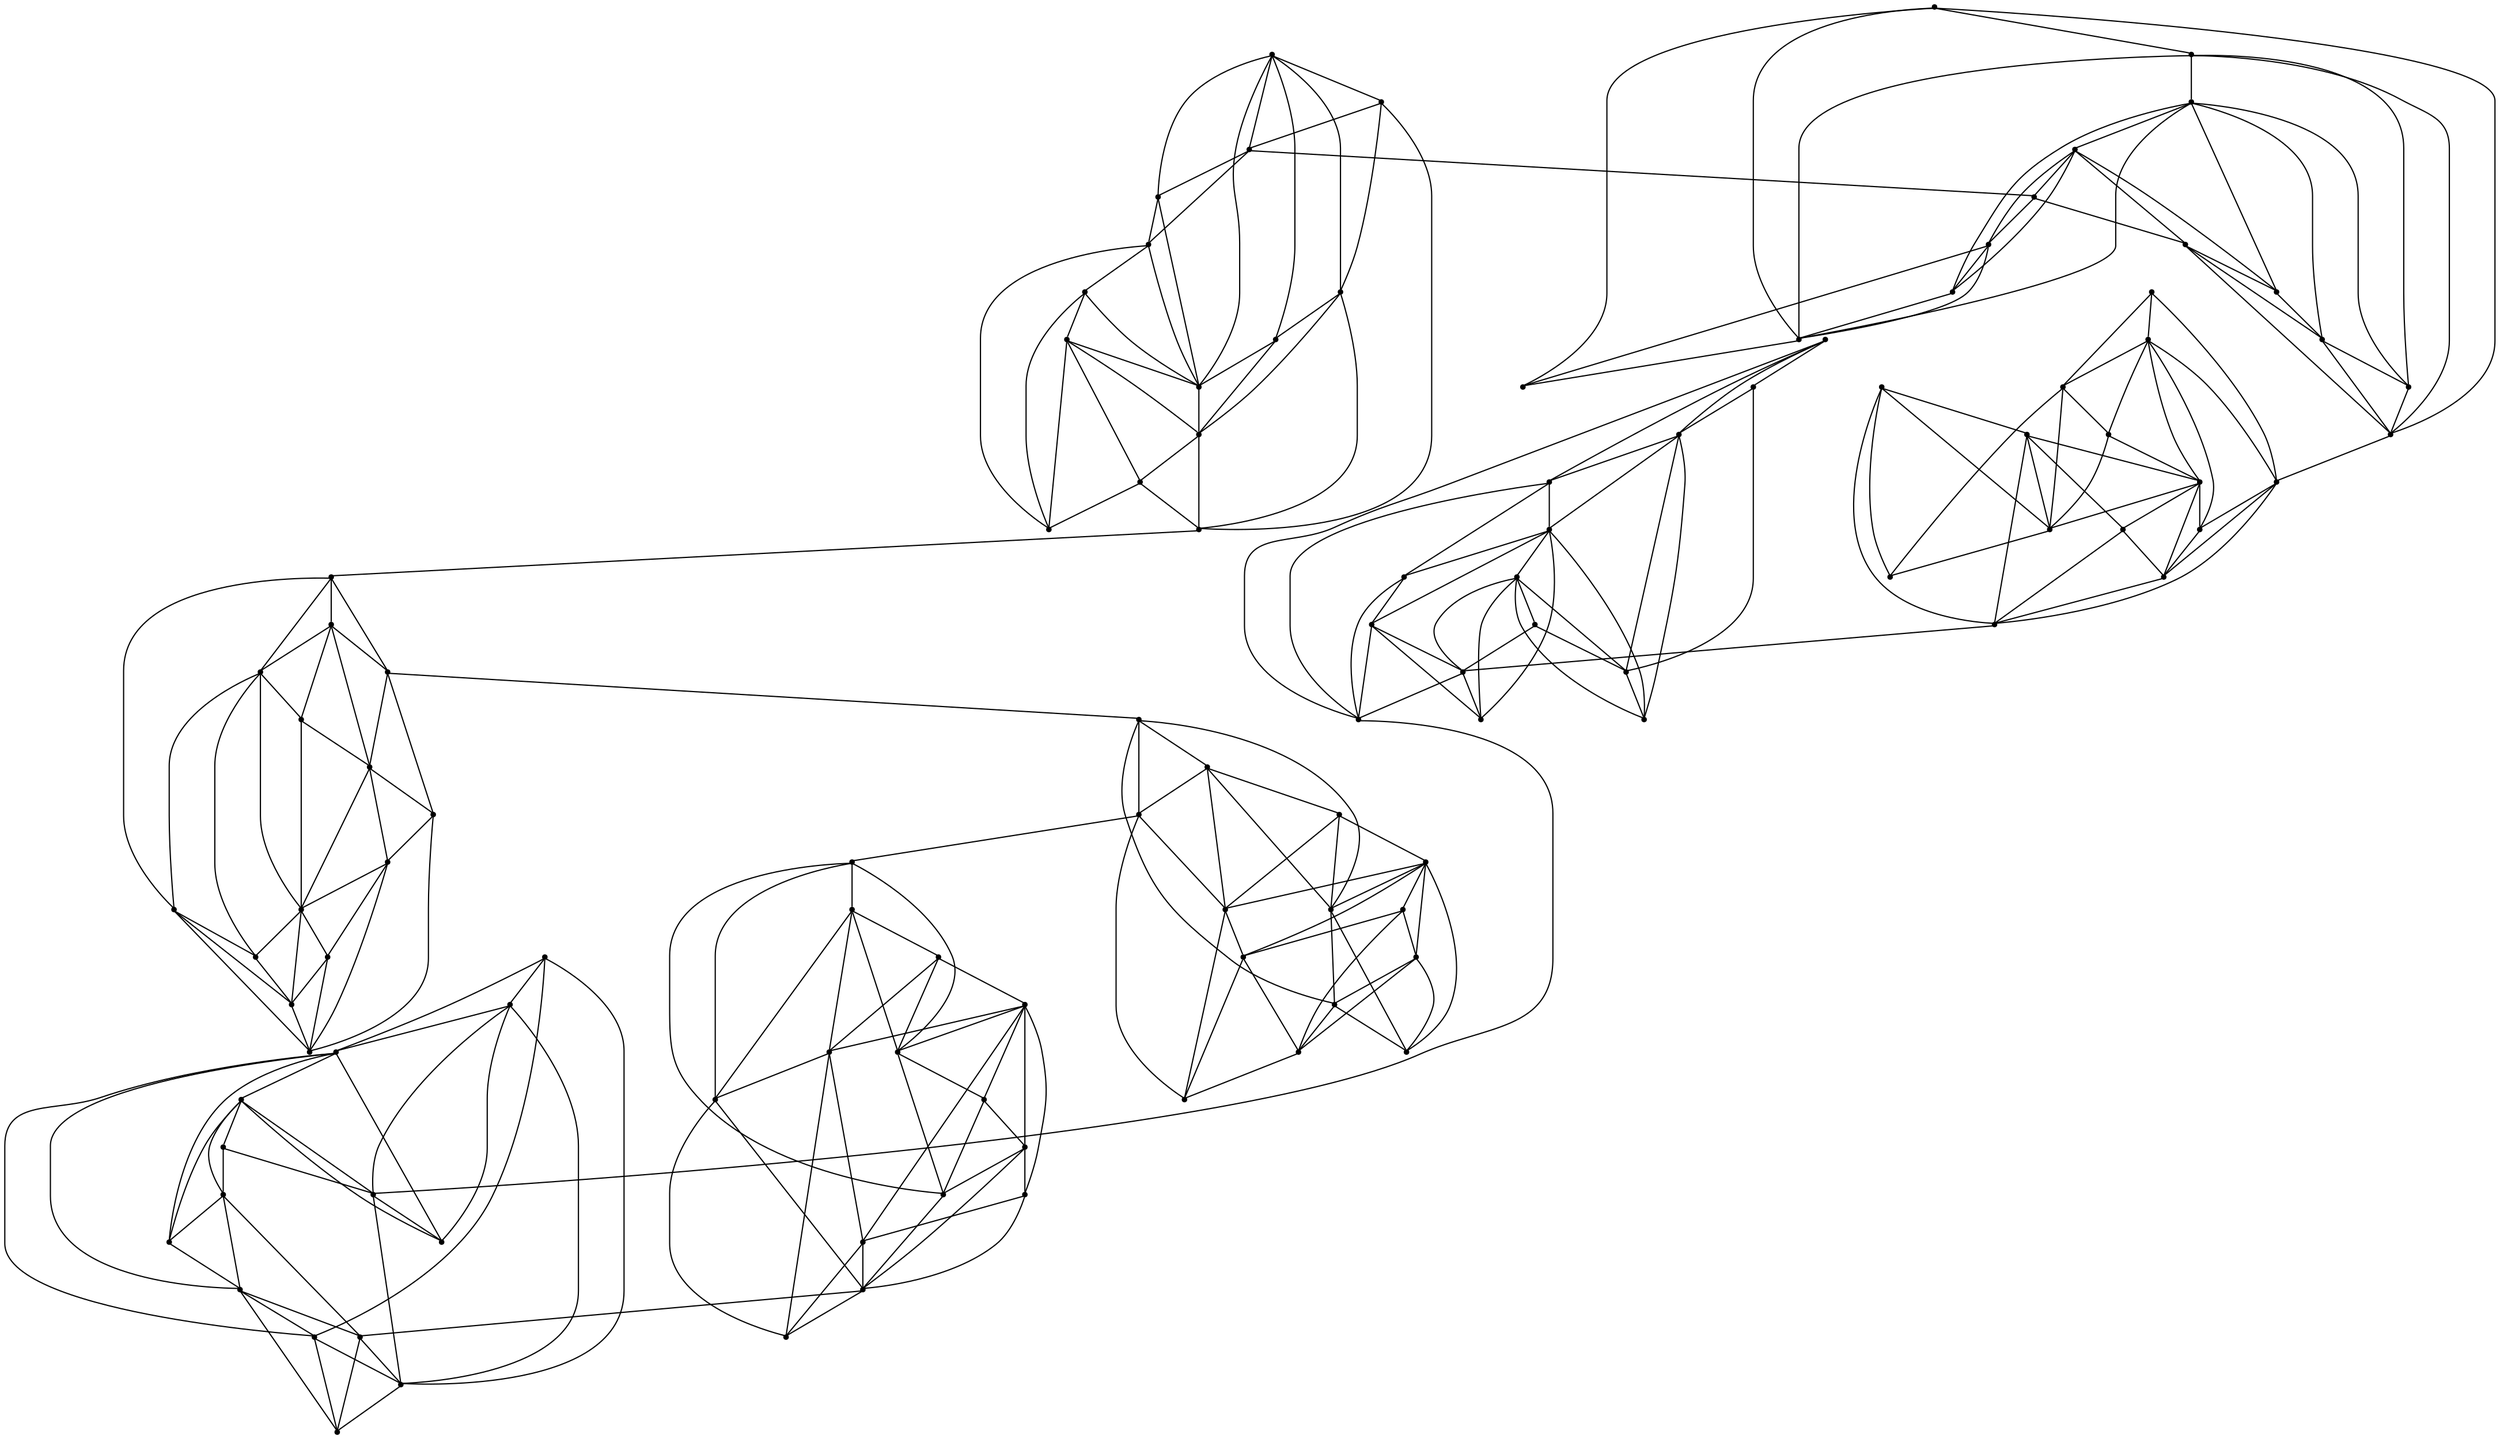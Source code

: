 graph {
  node [shape=point,comment="{\"directed\":false,\"doi\":\"10.1007/11618058_17\",\"figure\":\"2\"}"]

  v0 [pos="1556.4769940043602,2027.4311684426784"]
  v1 [pos="1556.4769940043604,2364.6186811583357"]
  v2 [pos="1556.4769940043602,2093.9936620848493"]
  v3 [pos="1520.0952761627905,1928.6186519123235"]
  v4 [pos="1520.0952761627907,2265.806164627981"]
  v5 [pos="1504.4673691860464,1881.8062129474797"]
  v6 [pos="1556.4769940043604,1756.9936417397976"]
  v7 [pos="1504.4673691860464,2218.9936620848493"]
  v8 [pos="1492.652675327035,1819.993748551321"]
  v9 [pos="1492.652675327035,2157.1186684426784"]
  v10 [pos="1456.2708938953488,1793.4312485513206"]
  v11 [pos="1456.0833348473836,2130.118654455455"]
  v12 [pos="1452.2701535247093,1874.1811417397976"]
  v13 [pos="1451.8325581395347,2211.368654455455"]
  v14 [pos="1449.6446765988371,1955.1811519123235"]
  v15 [pos="1449.6446765988371,2292.3061989602566"]
  v16 [pos="1395.259515806686,1913.0562129474797"]
  v17 [pos="1395.259515806686,2250.181164627981"]
  v18 [pos="1390.0085619549418,1985.8061773436384"]
  v19 [pos="1390.0085619549418,2322.993658270152"]
  v20 [pos="1285.9891851380814,2094.181154455455"]
  v21 [pos="1379.6316088299418,1798.6187282062688"]
  v22 [pos="1379.6316088299418,2135.743648097626"]
  v23 [pos="1285.9891851380812,1756.9936417397976"]
  v24 [pos="1333.1230059956395,2198.5561989602566"]
  v25 [pos="1333.1230059956397,1861.4311519123235"]
  v26 [pos="1285.9891851380812,2364.6186811583357"]
  v27 [pos="1285.9891851380814,2027.4311684426784"]
  v28 [pos="1202.2236418968025,2093.7436722573757"]
  v29 [pos="1166.3419331395348,1928.6186519123235"]
  v30 [pos="1202.7862236555234,2027.4311684426784"]
  v31 [pos="1166.3419331395348,2265.806164627981"]
  v32 [pos="1202.7862236555234,2364.6186811583357"]
  v33 [pos="1150.776567042151,1881.8062129474797"]
  v34 [pos="1202.6611736918605,1756.3061697142439"]
  v35 [pos="1150.776567042151,2218.9936620848493"]
  v36 [pos="1138.9618413880812,1819.9937485513206"]
  v37 [pos="1138.8993640988374,2157.1186684426784"]
  v38 [pos="1102.5801235465117,1793.4312485513206"]
  v39 [pos="1102.5801235465115,2130.5561684426784"]
  v40 [pos="1098.5168422965116,1874.1811417397976"]
  v41 [pos="1098.141787790698,2210.743648097626"]
  v42 [pos="1095.8913335755815,2291.3686417397976"]
  v43 [pos="1095.9538744549418,1955.1811519123235"]
  v44 [pos="1041.5062204760175,1913.0562129474797"]
  v45 [pos="1041.5062204760175,2250.181164627981"]
  v46 [pos="1036.3177757085755,1985.8061773436384"]
  v47 [pos="1036.3177757085755,2322.993658270152"]
  v48 [pos="1025.9408225835755,1798.6187282062688"]
  v49 [pos="1025.9408225835755,2135.743648097626"]
  v50 [pos="931.7358171329942,1756.8062129474797"]
  v51 [pos="932.2984306867733,2094.181154455455"]
  v52 [pos="979.4321879542151,1861.4311519123235"]
  v53 [pos="979.4321879542151,2198.5561989602566"]
  v54 [pos="932.5484670239825,2026.3686480976262"]
  v55 [pos="932.2984306867733,2364.6186811583357"]
  v56 [pos="847.5951557957848,2364.6186811583357"]
  v57 [pos="847.8452239280523,2094.7436951455593"]
  v58 [pos="812.6511627906976,1928.6186519123235"]
  v59 [pos="849.0329283248545,2027.4311684426784"]
  v60 [pos="811.1508970748547,2265.806164627981"]
  v61 [pos="797.0232558139535,1881.8062129474797"]
  v62 [pos="849.0329283248548,1756.9936417397976"]
  v63 [pos="796.2105900254361,2218.556148097626"]
  v64 [pos="785.271055141715,1819.993748551321"]
  v65 [pos="783.7708053234012,2157.1186684426784"]
  v66 [pos="748.326691951308,1793.056200231822"]
  v67 [pos="744.8260560501453,1874.1811417397976"]
  v68 [pos="747.389023891715,2130.5561684426784"]
  v69 [pos="743.3882835210756,2211.368654455455"]
  v70 [pos="742.2630564135173,1955.1811519123235"]
  v71 [pos="741.5754564861918,2292.368664627981"]
  v72 [pos="687.8154501271803,1913.0562129474797"]
  v73 [pos="686.3776775981105,2250.181164627981"]
  v74 [pos="682.6269735646802,1985.8061773436384"]
  v75 [pos="681.1266919513081,2322.993658270152"]
  v76 [pos="672.4375794876453,1797.9936264810085"]
  v77 [pos="670.7497706213663,2135.743648097626"]
  v78 [pos="578.5451194585755,1756.9936417397976"]
  v79 [pos="577.1073469295058,2094.181154455455"]
  v80 [pos="625.6788767260174,1860.618748551321"]
  v81 [pos="624.2411041969477,2198.5561989602566"]
  v82 [pos="578.7951557957849,2026.868691330862"]
  v83 [pos="577.1073469295058,2364.6186811583357"]
  v84 [pos="494.09189680232555,2027.7436875161643"]
  v85 [pos="493.84186046511627,2364.6186811583357"]
  v86 [pos="457.71014716569766,1928.9311391966658"]
  v87 [pos="457.46007903343025,2265.806164627981"]
  v88 [pos="442.0822401889535,1882.118700231822"]
  v89 [pos="494.09189680232555,1757.3061926024275"]
  v90 [pos="441.83217205668603,2218.9936620848493"]
  v91 [pos="493.84186046511627,2094.181154455455"]
  v92 [pos="430.2675463299419,1820.2436112222194"]
  v93 [pos="430.07998728197674,2157.1186684426784"]
  v94 [pos="393.8857648982558,1793.6811112222194"]
  v95 [pos="393.6357285610465,2130.5561684426784"]
  v96 [pos="389.8850245276163,1873.2436798867702"]
  v97 [pos="389.63498819040694,2211.368654455455"]
  v98 [pos="387.2595476017442,1955.4936391966658"]
  v99 [pos="387.0719885537791,2292.3061989602566"]
  v100 [pos="327.8734931413518,1985.868674800507"]
  v101 [pos="332.56186523437503,1912.6812282062688"]
  v102 [pos="332.6243822674419,2250.181164627981"]
  v103 [pos="327.4359057049419,2322.993658270152"]
  v104 [pos="317.246511627907,1798.8685908771672"]
  v105 [pos="316.9964752906977,2135.743648097626"]
  v106 [pos="223.6040879360465,1757.3061926024275"]
  v107 [pos="223.41656068313952,2094.181154455455"]
  v108 [pos="270.7378491778706,1861.6811417397976"]
  v109 [pos="270.5503179505814,2198.5561989602566"]
  v110 [pos="223.6040879360465,2027.7436875161643"]
  v111 [pos="223.41656068313952,2364.6186811583357"]

  v111 -- v85 [id="-2",pos="223.41656068313952,2364.6186811583357 493.84186046511627,2364.6186811583357 493.84186046511627,2364.6186811583357 493.84186046511627,2364.6186811583357"]
  v85 -- v83 [id="-3",pos="493.84186046511627,2364.6186811583357 577.1073469295058,2364.6186811583357 577.1073469295058,2364.6186811583357 577.1073469295058,2364.6186811583357"]
  v83 -- v56 [id="-4",pos="577.1073469295058,2364.6186811583357 847.5951557957848,2364.6186811583357 847.5951557957848,2364.6186811583357 847.5951557957848,2364.6186811583357"]
  v56 -- v55 [id="-5",pos="847.5951557957848,2364.6186811583357 932.2984306867733,2364.6186811583357 932.2984306867733,2364.6186811583357 932.2984306867733,2364.6186811583357"]
  v55 -- v32 [id="-6",pos="932.2984306867733,2364.6186811583357 1202.7862236555234,2364.6186811583357 1202.7862236555234,2364.6186811583357 1202.7862236555234,2364.6186811583357"]
  v32 -- v26 [id="-7",pos="1202.7862236555234,2364.6186811583357 1285.9891851380812,2364.6186811583357 1285.9891851380812,2364.6186811583357 1285.9891851380812,2364.6186811583357"]
  v26 -- v1 [id="-8",pos="1285.9891851380812,2364.6186811583357 1556.4769940043604,2364.6186811583357 1556.4769940043604,2364.6186811583357 1556.4769940043604,2364.6186811583357"]
  v111 -- v107 [id="-9",pos="223.41656068313952,2364.6186811583357 223.41656068313952,2094.181154455455 223.41656068313952,2094.181154455455 223.41656068313952,2094.181154455455"]
  v107 -- v110 [id="-10",pos="223.41656068313952,2094.181154455455 223.6040879360465,2027.7436875161643 223.6040879360465,2027.7436875161643 223.6040879360465,2027.7436875161643"]
  v110 -- v106 [id="-11",pos="223.6040879360465,2027.7436875161643 223.6040879360465,1757.3061926024275 223.6040879360465,1757.3061926024275 223.6040879360465,1757.3061926024275"]
  v106 -- v89 [id="-82",pos="223.6040879360465,1757.3061926024275 494.09189680232555,1757.3061926024275 494.09189680232555,1757.3061926024275 494.09189680232555,1757.3061926024275"]
  v89 -- v78 [id="-83",pos="494.09189680232555,1757.3061926024275 578.5451194585755,1756.9936417397976 578.5451194585755,1756.9936417397976 578.5451194585755,1756.9936417397976"]
  v78 -- v62 [id="-84",pos="578.5451194585755,1756.9936417397976 849.0329283248548,1756.9936417397976 849.0329283248548,1756.9936417397976 849.0329283248548,1756.9936417397976"]
  v62 -- v50 [id="-85",pos="849.0329283248548,1756.9936417397976 931.7358171329942,1756.8062129474797 931.7358171329942,1756.8062129474797 931.7358171329942,1756.8062129474797"]
  v50 -- v34 [id="-86",pos="931.7358171329942,1756.8062129474797 1202.6611736918605,1756.3061697142439 1202.6611736918605,1756.3061697142439 1202.6611736918605,1756.3061697142439"]
  v34 -- v23 [id="-87",pos="1202.6611736918605,1756.3061697142439 1285.9891851380812,1756.9936417397976 1285.9891851380812,1756.9936417397976 1285.9891851380812,1756.9936417397976"]
  v23 -- v6 [id="-88",pos="1285.9891851380812,1756.9936417397976 1556.4769940043604,1756.9936417397976 1556.4769940043604,1756.9936417397976 1556.4769940043604,1756.9936417397976"]
  v2 -- v4 [id="-141",pos="1556.4769940043602,2093.9936620848493 1552.4387354651162,2116.6228913125515 1550.6343023255813,2126.472821122122 1548.8589934593024,2136.318681921275 1545.9708575581394,2151.4437022663274 1543.2704396802326,2166.61042996815 1540.0489643895348,2181.668693111054 1536.8734011627907,2196.4603089150905 1533.4394077034883,2211.0686920938015 1529.8553415697675,2225.7687551634626 1527.4882630813954,2236.0686920938015 1524.7669876453488,2246.3353140013533 1522.362390988372,2256.626985754283 1520.0952761627907,2265.806164627981 1520.0952761627907,2265.806164627981 1520.0952761627907,2265.806164627981"]
  v109 -- v111 [id="-142",pos="270.5503179505814,2198.5561989602566 268.8875317950581,2207.81030484608 268.8875317950581,2207.81030484608 268.8875317950581,2207.81030484608 268.0540243459302,2210.4435903685408 268.0540243459302,2210.4435903685408 268.0540243459302,2210.4435903685408 265.2701762354651,2219.5103628294783 262.4821629723837,2228.5728119668483 259.66079669331396,2237.6269959268093 255.3558253088663,2251.7852448281765 251.07169558502906,2265.9395518757024 246.90008857194766,2280.1353119668483 242.72015125363373,2294.7228414671736 238.54854424055233,2309.3187633014836 234.55613417514536,2323.9603343464055 231.70559593023256,2334.3894623574733 228.8259016170058,2344.8145213581242 225.95453760901162,2355.2352570352077 225.0043581940407,2358.326942012421 224.31672647165698,2361.506110713593 223.41656068313952,2364.6186811583357"]
  v103 -- v85 [id="-166",pos="327.4359057049419,2322.993658270152 335.6749273255814,2325.068631058645 335.6749273255814,2325.068631058645 335.6749273255814,2325.068631058645 343.4263717296512,2326.939485754283 351.1528252180232,2328.9561890420437 358.9084347747093,2330.8270437376814 372.223410247093,2334.252006099335 385.6092251090116,2337.4727550007024 398.9283657340116,2340.8811870075383 414.5062590843023,2344.7770101683454 430.0966796875,2348.6353221393742 445.6745730377907,2352.5311453001814 457.48510174418607,2355.5811229206242 469.3664698401163,2358.3895030475774 481.1853288517442,2361.4061656452336 484.16923146802327,2362.1685964720564 484.16923146802327,2362.1685964720564 484.16923146802327,2362.1685964720564 493.84186046511627,2364.6186811583357 493.84186046511627,2364.6186811583357 493.84186046511627,2364.6186811583357"]
  v108 -- v110 [id="-192",pos="270.7378491778706,1861.6811417397976 269.09171965843024,1870.9396027383327 269.09171965843024,1870.9396027383327 269.09171965843024,1870.9396027383327 268.26240915697673,1873.5770844277858 268.26240915697673,1873.5770844277858 268.26240915697673,1873.5770844277858 265.4743799963663,1882.6395335651555 262.6863667332849,1891.7019827025251 259.8691656068314,1900.7560395059108 255.5642101199128,1914.9144155638533 251.2800803960756,1929.0687226113796 247.10845748546512,1943.2644827025251 242.5909520348837,1959.0519888060408 238.0609511264535,1974.8394949095564 233.7893168604651,1990.6978272256374 231.22634901889535,1999.914517289114 228.71754405886628,2009.1478648639836 226.16290652252906,2018.3644277708845 225.21272710755812,2021.4561127480983 224.5250953851744,2024.6352814492702 223.6040879360465,2027.7436875161643"]
  v3 -- v0 [id="-195",pos="1520.0952761627905,1928.6186519123235 1533.451871366279,1961.5394257363796 1545.5207667151162,1993.6478597777204 1556.4769940043602,2027.4311684426784"]
  v4 -- v1 [id="-200",pos="1520.0952761627907,2265.806164627981 1533.451871366279,2298.689490840546 1545.5249636627907,2330.793728714895 1556.4769940043604,2364.6186811583357"]
  v5 -- v3 [id="-207",pos="1504.4673691860464,1881.8062129474797 1507.8387899709303,1888.9477712767439 1511.426925872093,1896.010301794322 1514.0399709302326,1903.4604055540876 1515.490207122093,1908.1229828652858 1516.586246366279,1912.702145462942 1517.648964389535,1917.4687368529158 1518.1323764534884,1919.5477468626814 1518.1323764534884,1919.5477468626814 1518.1323764534884,1919.5477468626814 1520.0952761627905,1928.6186519123235 1520.0952761627905,1928.6186519123235 1520.0952761627905,1928.6186519123235"]
  v90 -- v97 [id="-208",pos="441.83217205668603,2218.9936620848493 432.70549600290695,2216.4102855182805 432.70549600290695,2216.4102855182805 432.70549600290695,2216.4102855182805 430.48422965116276,2215.856137162161 430.48422965116276,2215.856137162161 430.48422965116276,2215.856137162161 425.6166606104651,2214.5853343464055 420.7532567223837,2213.251970495494 415.7814952761628,2212.4562246458845 407.14656159156976,2210.968747025442 398.23240370639536,2210.685315018606 389.63498819040694,2211.368654455455"]
  v5 -- v6 [id="-221",pos="1504.4673691860464,1881.8062129474797 1519.0616824127908,1835.9021169798689 1534.4728742732557,1799.8519562539577 1556.4769940043604,1756.9936417397976"]
  v7 -- v4 [id="-222",pos="1504.4673691860464,2218.9936620848493 1507.8387899709303,2226.097836380911 1511.426925872093,2233.160366898489 1514.0399709302326,2240.610343501679 1515.490207122093,2245.2727936563015 1516.5904433139535,2249.8519562539577 1517.648964389535,2254.618674800507 1518.1323764534884,2256.6978119668483 1518.1323764534884,2256.6978119668483 1518.1323764534884,2256.6978119668483 1520.0952761627907,2265.806164627981 1520.0952761627907,2265.806164627981 1520.0952761627907,2265.806164627981"]
  v7 -- v2 [id="-223",pos="1504.4673691860464,2218.9936620848493 1519.0616824127908,2173.043662593476 1534.4728742732557,2137.0020213581242 1556.4769940043602,2093.9936620848493"]
  v8 -- v6 [id="-226",pos="1492.652675327035,1819.993748551321 1513.3481104651162,1794.6977916217961 1531.3723473837208,1776.1769277708845 1556.4769940043604,1756.9936417397976"]
  v9 -- v2 [id="-242",pos="1492.652675327035,2157.1186684426784 1513.3356468023255,2131.856249059947 1531.3765443313953,2113.318600541067 1556.4769940043602,2093.9936620848493"]
  v87 -- v91 [id="-244",pos="457.46007903343025,2265.806164627981 459.7563499273256,2256.626985754283 459.7563499273256,2256.626985754283 459.7563499273256,2256.626985754283 461.8859193313953,2247.539486771536 464.2196765988372,2238.4561839557805 466.4117550872093,2229.376950150442 470.1999772892442,2213.4519877887883 474.0340161700581,2197.685335363658 477.4388217659884,2181.668693111054 480.66023346656976,2166.6061066445827 483.36491188226745,2151.4437022663274 486.2487872456395,2136.318681921275 488.0240961119186,2126.472821122122 489.8286246366279,2116.626960322968 491.58727289244183,2106.7770305133977 492.14572129360465,2103.864509151093 492.14572129360465,2103.864509151093 492.14572129360465,2103.864509151093 493.84186046511627,2094.181154455455 493.84186046511627,2094.181154455455 493.84186046511627,2094.181154455455"]
  v86 -- v89 [id="-245",pos="457.71014716569766,1928.9311391966658 459.9605695857558,1919.7562836465358 459.9605695857558,1919.7562836465358 459.9605695857558,1919.7562836465358 462.1026344476744,1910.6686575072126 464.4238962572674,1901.5853546914577 466.6201398982558,1892.5061208861189 470.40833030523254,1876.5810313678899 474.23820403343024,1860.810309932343 477.64717478197673,1844.7977366901555 480.8686182776163,1829.7396007038274 483.56913154069764,1814.5728730020046 486.4571402616279,1799.4478526569524 488.2324809229651,1789.6018647012233 490.03697765261626,1779.7561310586452 491.79565770348836,1769.9060740924992 492.34990915697676,1766.9936798867702 492.34990915697676,1766.9936798867702 492.34990915697676,1766.9936798867702 494.09189680232555,1757.3061926024275 494.09189680232555,1757.3061926024275 494.09189680232555,1757.3061926024275"]
  v8 -- v5 [id="-248",pos="1492.652675327035,1819.993748551321 1498.1161155523255,1842.2352773802595 1500.9541424418605,1860.3395762897649 1504.4673691860464,1881.8062129474797"]
  v9 -- v7 [id="-250",pos="1492.652675327035,2157.1186684426784 1497.8953306686046,2178.5186432656765 1500.9250181686045,2196.864539668671 1504.4673691860464,2218.9936620848493"]
  v8 -- v10 [id="-267",pos="1492.652675327035,1819.993748551321 1484.9220566860465,1811.8768992878117 1481.5339752906978,1808.1560435749211 1477.9749636627907,1805.5478078978376 1471.4611736918605,1800.556149369192 1463.4097747093024,1796.6270111855983 1456.2708938953488,1793.4312485513206"]
  v11 -- v9 [id="-268",pos="1456.0833348473836,2130.118654455455 1473.6449854651162,2139.2186147826033 1479.6918968023256,2141.9061961628117 1492.652675327035,2157.1186684426784"]
  v10 -- v6 [id="-269",pos="1456.2708938953488,1793.4312485513206 1489.156140988372,1779.5852326211452 1521.1662609011628,1768.0811229206242 1556.4769940043604,1756.9936417397976"]
  v10 -- v12 [id="-270",pos="1456.2708938953488,1793.4312485513206 1453.6704396802324,1821.0893931842961 1452.8369004360466,1847.5979787962751 1452.2701535247093,1874.1811417397976"]
  v11 -- v2 [id="-271",pos="1456.0833348473836,2130.118654455455 1489.156140988372,2116.731228714895 1521.1704578488373,2105.2311880247908 1556.4769940043602,2093.9936620848493"]
  v11 -- v13 [id="-272",pos="1456.0833348473836,2130.118654455455 1453.6704396802324,2158.2394582884626 1452.8369004360466,2184.7437205768742 1451.8325581395347,2211.368654455455"]
  v12 -- v14 [id="-273",pos="1452.2701535247093,1874.1811417397976 1453.807921511628,1903.5768809772649 1453.9746547965117,1927.0062429564314 1449.6446765988371,1955.1811519123235"]
  v13 -- v15 [id="-274",pos="1451.8325581395347,2211.368654455455 1453.807921511628,2240.7269460814314 1453.9746547965117,2264.1519847370305 1449.6446765988371,2292.3061989602566"]
  v12 -- v5 [id="-275",pos="1452.2701535247093,1874.1811417397976 1461.3218568313953,1873.5519074258327 1470.5944404069767,1873.8893809772649 1479.7085574127907,1875.5144420124211 1484.2177325581395,1876.3770722207546 1488.660265261628,1877.5311453001814 1493.0944040697675,1878.7060720579939 1495.3156068313954,1879.2604747272649 1495.3156068313954,1879.2604747272649 1495.3156068313954,1879.2604747272649 1504.4673691860464,1881.8062129474797 1504.4673691860464,1881.8062129474797 1504.4673691860464,1881.8062129474797"]
  v12 -- v8 [id="-276",pos="1452.2701535247093,1874.1811417397976 1466.5727470930233,1847.3436656452336 1470.2942950581396,1838.056149369192 1492.652675327035,1819.993748551321"]
  v13 -- v7 [id="-277",pos="1451.8325581395347,2211.368654455455 1460.8425145348838,2210.685315018606 1469.7567042151163,2210.968747025442 1478.3916061046511,2212.4562246458845 1483.3634629360465,2213.256166662486 1488.2268350290697,2214.5853343464055 1493.0944040697675,2215.856137162161 1495.3156068313954,2216.4102855182805 1495.3156068313954,2216.4102855182805 1495.3156068313954,2216.4102855182805 1504.4673691860464,2218.9936620848493 1504.4673691860464,2218.9936620848493 1504.4673691860464,2218.9936620848493"]
  v13 -- v9 [id="-278",pos="1451.8325581395347,2211.368654455455 1466.606195494186,2184.435365881236 1470.2609738372093,2175.2479218301296 1492.652675327035,2157.1186684426784"]
  v82 -- v78 [id="-284",pos="578.7951557957849,2026.868691330862 578.5451194585755,1756.9936417397976 578.5451194585755,1756.9936417397976 578.5451194585755,1756.9936417397976"]
  v14 -- v0 [id="-289",pos="1449.6446765988371,1955.1811519123235 1485.4554505813953,1981.364534582408 1519.8285792151162,2004.4479035195827 1556.4769940043602,2027.4311684426784"]
  v81 -- v83 [id="-290",pos="624.2411041969477,2198.5561989602566 622.6033248546512,2207.81030484608 622.6033248546512,2207.81030484608 622.6033248546512,2207.81030484608 621.7698492005813,2210.4435903685408 621.7698492005813,2210.4435903685408 621.7698492005813,2210.4435903685408 618.9901344476744,2219.5103628294783 616.1937590843023,2228.5728119668483 613.3807867005814,2237.6269959268093 609.0674691133721,2251.793637162161 604.7958030523256,2265.931159541718 600.6158975290698,2280.1353119668483 592.4893986191861,2308.2103394326687 584.8587754360465,2336.4228231566267 577.1073469295058,2364.6186811583357"]
  v75 -- v56 [id="-309",pos="681.1266919513081,2322.993658270152 689.3948855377907,2325.068631058645 689.3948855377907,2325.068631058645 689.3948855377907,2325.068631058645 697.1463299418605,2326.943681921275 704.8727834302325,2328.9561890420437 712.6283611918604,2330.8270437376814 725.9433684593023,2334.252006099335 739.3292151162791,2337.4727550007024 752.648355741279,2340.8811870075383 768.2262172965117,2344.7770101683454 783.8166061046511,2348.6353221393742 799.39453125,2352.5311453001814 811.2050599563953,2355.5811229206242 823.0864280523256,2358.385306880585 834.9011537063953,2361.4061656452336 837.8849927325581,2362.1685964720564 837.8849927325581,2362.1685964720564 837.8849927325581,2362.1685964720564 847.5951557957848,2364.6186811583357 847.5951557957848,2364.6186811583357 847.5951557957848,2364.6186811583357"]
  v74 -- v59 [id="-310",pos="682.6269735646802,1985.8061773436384 690.8493186773255,1987.9228892780461 690.8493186773255,1987.9228892780461 690.8493186773255,1987.9228892780461 698.6007630813954,1989.789547806692 706.3272165697674,1991.8103201048689 714.0828579215116,1993.6769786335149 727.3978015988372,1997.1061371621608 740.7836482558139,2000.322817053111 754.1027888808139,2003.731249059947 769.6806504360464,2007.6311412311711 785.271039244186,2011.4852570352077 800.8489643895349,2015.3810801960149 813.6555050872092,2018.6894399779158 826.537082122093,2021.7104258991399 839.3436228197675,2025.0228546914577 849.0329283248545,2027.4311684426784 849.0329283248545,2027.4311684426784 849.0329283248545,2027.4311684426784"]
  v15 -- v1 [id="-326",pos="1449.6446765988371,2292.3061989602566 1485.4512536337209,2318.5144725299992 1519.832648982558,2341.5936453001814 1556.4769940043604,2364.6186811583357"]
  v14 -- v3 [id="-335",pos="1449.6446765988371,1955.1811519123235 1473.0031068313954,1946.8228323119001 1496.6825399709303,1938.0853953815617 1520.0952761627905,1928.6186519123235"]
  v14 -- v5 [id="-336",pos="1449.6446765988371,1955.1811519123235 1467.0103742732558,1929.9728058633327 1483.4176417151164,1906.3310924030461 1504.4673691860464,1881.8062129474797"]
  v15 -- v4 [id="-337",pos="1449.6446765988371,2292.3061989602566 1473.0031068313954,2283.968701249075 1496.6867369186045,2275.235333329153 1520.0952761627907,2265.806164627981"]
  v15 -- v7 [id="-338",pos="1449.6446765988371,2292.3061989602566 1467.0145712209303,2267.0770946003117 1483.430105377907,2243.5020111855983 1504.4673691860464,2218.9936620848493"]
  v11 -- v20 [id="-339",pos="1456.0833348473836,2130.118654455455 1439.0677325581396,2125.31035570871 1430.7535792151164,2123.164588496796 1422.4228924418605,2121.0604014850774 1408.4911882267443,2117.6312429564314 1394.6761082848836,2114.297833329153 1380.5985283430232,2111.493649369192 1349.534375,2105.3644481159367 1318.2452398255814,2100.3519359089055 1285.9891851380814,2094.181154455455"]
  v12 -- v25 [id="-340",pos="1452.2701535247093,1874.1811417397976 1449.6071584302326,1873.876919632864 1447.0149709302325,1873.177049841197 1444.4769622093022,1872.8812836465358 1437.7299236918604,1871.5977651732283 1430.9287063953489,1870.3310313678899 1424.156613372093,1869.2062043008327 1414.2672056686047,1867.3977834837751 1404.3195494186045,1865.9062368529158 1394.3301780523257,1864.7686941283064 1373.8930777616279,1862.7560598509626 1353.3183684593023,1862.5144623574733 1333.1230059956397,1861.4311519123235"]
  v13 -- v22 [id="-342",pos="1451.8325581395347,2211.368654455455 1445.2105377906976,2200.0477773802595 1441.8181322674418,2195.6644359089055 1438.3050327034885,2191.376970495494 1431.8371547965116,2183.4685944375515 1425.4192587209302,2175.5061768350124 1418.397129360465,2168.0770539102077 1407.0825399709302,2156.0978872435408 1393.0340843023255,2145.993644282929 1379.6316088299418,2135.743648097626"]
  v13 -- v24 [id="-345",pos="1451.8325581395347,2211.368654455455 1437.734120639535,2208.7437612669783 1430.9287063953489,2207.4686351276555 1424.156613372093,2206.3561422484236 1414.2714026162791,2204.5394562539577 1404.3153524709303,2203.0644399779158 1394.3301780523257,2201.9144359089055 1373.8888808139534,2199.910321122122 1353.3225654069768,2199.6603312946477 1333.1230059956395,2198.5561989602566"]
  v64 -- v66 [id="-350",pos="785.271055141715,1819.993748551321 779.1407612645348,1813.7310964720564 779.1407612645348,1813.7310964720564 779.1407612645348,1813.7310964720564 776.4236191860465,1810.8560862995305 773.7605922965116,1807.8770620482283 770.5391805959302,1805.5478078978376 764.0337845203488,1800.5602183796086 755.9697946947674,1796.6229421751814 748.326691951308,1793.056200231822"]
  v16 -- v12 [id="-355",pos="1395.259515806686,1913.0562129474797 1416.550981104651,1892.1477936563015 1422.9688771802325,1886.0562307494001 1452.2701535247093,1874.1811417397976"]
  v61 -- v67 [id="-357",pos="797.0232558139535,1881.8062129474797 787.8798873546511,1879.2604747272649 787.8798873546511,1879.2604747272649 787.8798873546511,1879.2604747272649 785.658621002907,1878.7060720579939 785.658621002907,1878.7060720579939 785.658621002907,1878.7060720579939 781.2244821947675,1877.5311453001814 776.7820130813953,1876.3770722207546 772.2728379360465,1875.5144420124211 763.15859375,1873.8812429564314 753.8860737645349,1873.5562307494001 744.8260560501453,1874.1811417397976"]
  v16 -- v14 [id="-363",pos="1395.259515806686,1913.0562129474797 1419.9390625,1927.027096634817 1429.9826126453488,1934.7645742552595 1449.6446765988371,1955.1811519123235"]
  v17 -- v15 [id="-368",pos="1395.259515806686,2250.181164627981 1419.9390625,2264.1728384154158 1429.9785428779069,2271.914512202851 1449.6446765988371,2292.3061989602566"]
  v17 -- v13 [id="-372",pos="1395.259515806686,2250.181164627981 1416.5467841569766,2229.2894664264836 1422.9897347383721,2223.1979035195827 1451.8325581395347,2211.368654455455"]
  v18 -- v16 [id="-374",pos="1390.0085619549418,1985.8061773436384 1389.854324127907,1959.4769460814314 1390.4502906976743,1938.9854096230983 1395.259515806686,1913.0562129474797"]
  v60 -- v63 [id="-375",pos="811.1508970748547,2265.806164627981 809.2422238372093,2256.6978119668483 809.2422238372093,2256.6978119668483 809.2422238372093,2256.6978119668483 808.7546148255814,2254.618674800507 808.7546148255814,2254.618674800507 808.7546148255814,2254.618674800507 807.7044240552325,2249.860348587942 806.5917242005814,2245.2603323119 805.1497547238372,2240.610343501679 802.5326398982558,2233.160366898489 798.9486373546512,2226.0936402139187 796.2105900254361,2218.556148097626"]
  v58 -- v61 [id="-377",pos="812.6511627906976,1928.6186519123235 810.6966569767442,1919.5477468626814 810.6966569767442,1919.5477468626814 810.6966569767442,1919.5477468626814 810.2131813226744,1917.4687368529158 810.2131813226744,1917.4687368529158 810.2131813226744,1917.4687368529158 809.1505268895348,1912.7062144733586 808.058621002907,1908.118659541718 806.6041878633721,1903.4604055540876 803.9912063953489,1896.010301794322 800.4030704941861,1888.9477712767439 797.0232558139535,1881.8062129474797"]
  v60 -- v57 [id="-392",pos="811.1508970748547,2265.806164627981 813.4721747819767,2256.626985754283 813.4721747819767,2256.626985754283 813.4721747819767,2256.626985754283 815.6100744912791,2247.539486771536 817.9355014534883,2238.4561839557805 820.1317132994186,2229.376950150442 823.669867369186,2214.2562531289577 827.4622547238372,2199.2395701862492 830.6044967296511,2184.027066117239 833.8926144622093,2169.431144282929 836.4514171511628,2154.68530484608 839.2727834302325,2139.9937612669783 841.3356468023255,2128.93953153065 843.302679869186,2117.8435944375515 847.8452239280523,2094.7436951455593"]
  v58 -- v62 [id="-394",pos="812.6511627906976,1928.6186519123235 814.9266079215116,1919.4811168171086 814.9266079215116,1919.4811168171086 814.9266079215116,1919.4811168171086 817.0686409883721,1910.3937449909367 819.3899345930232,1901.306118851614 821.5861464389535,1892.2268850462751 825.3743368459302,1876.302049841197 829.2042423691861,1860.5310740924992 832.6131813226744,1844.5187551634626 835.8346566133721,1829.4603648639836 838.5351380813953,1814.2936371621608 841.4232103924419,1799.1686168171086 843.1985192587209,1789.3228831745305 845.0030159883721,1779.4728262083845 846.761664244186,1769.6270925658064 847.3159156976744,1766.7187673704939 847.3159156976744,1766.7187673704939 847.3159156976744,1766.7187673704939 849.0329283248548,1756.9936417397976 849.0329283248548,1756.9936417397976 849.0329283248548,1756.9936417397976"]
  v19 -- v17 [id="-395",pos="1390.0085619549418,2322.993658270152 1389.854324127907,2296.6270111855983 1390.4502906976743,2276.135347570689 1395.259515806686,2250.181164627981"]
  v18 -- v14 [id="-396",pos="1390.0085619549418,1985.8061773436384 1410.6874636627906,1970.881110713593 1425.8735465116279,1964.1519847370305 1449.6446765988371,1955.1811519123235"]
  v19 -- v15 [id="-397",pos="1390.0085619549418,2322.993658270152 1410.6415515988372,2308.0604218301296 1425.9527797965115,2301.2728038288274 1449.6446765988371,2292.3061989602566"]
  v69 -- v77 [id="-398",pos="743.3882835210756,2211.368654455455 739.8167605377907,2204.3436351276555 739.8167605377907,2204.3436351276555 739.8167605377907,2204.3436351276555 738.4290334302325,2202.610363846731 738.4290334302325,2202.610363846731 738.4290334302325,2202.610363846731 734.7699945494186,2198.089566117239 731.1985192587209,2193.493618851614 727.468640988372,2189.0187246458845 721.6800962936046,2181.856249059947 715.8165152616278,2174.7895223753767 709.5069767441861,2168.0770539102077 698.175726744186,2156.0894949095564 684.152261991279,2145.997840449921 670.7497706213663,2135.743648097626"]
  v21 -- v12 [id="-409",pos="1379.6316088299418,1798.6187282062688 1392.6257085755815,1808.5186941283064 1406.082394622093,1818.2560903685408 1417.2177870639534,1829.6811086790876 1423.9774164244186,1836.7479625202336 1430.2119186046511,1844.276903356822 1436.3629905523255,1851.868659541718 1440.0887354651163,1856.3438080605983 1443.6560138081395,1860.943570023489 1447.3191860465115,1865.4604258991399 1448.706976744186,1867.193570023489 1448.706976744186,1867.193570023489 1448.706976744186,1867.193570023489 1452.2701535247093,1874.1811417397976 1452.2701535247093,1874.1811417397976 1452.2701535247093,1874.1811417397976"]
  v21 -- v10 [id="-421",pos="1379.6316088299418,1798.6187282062688 1406.945058139535,1792.6477733112492 1427.6739098837209,1793.9979218301296 1456.2708938953488,1793.4312485513206"]
  v22 -- v11 [id="-422",pos="1379.6316088299418,2135.743648097626 1406.9325944767443,2129.7978384154158 1427.690570494186,2131.1436636107283 1456.0833348473836,2130.118654455455"]
  v23 -- v10 [id="-424",pos="1285.9891851380812,1756.9936417397976 1317.4992005813954,1763.0853953815617 1348.054887354651,1767.9603241738796 1378.3813953488373,1773.9270193236189 1393.1966206395348,1776.7727834837751 1407.7784702034883,1780.3146027383327 1422.4228924418605,1783.9144053913274 1430.7535792151164,1786.0145233926296 1439.0677325581396,1788.1604177611189 1447.3900254360465,1790.2935964720564 1456.2708938953488,1793.4312485513206 1456.2708938953488,1793.4312485513206 1456.2708938953488,1793.4312485513206"]
  v18 -- v25 [id="-425",pos="1390.0085619549418,1985.8061773436384 1377.0186591569768,1967.927009151093 1361.4491279069766,1948.2520722207546 1352.789171511628,1927.8729421751814 1344.2333757267443,1907.2852753457546 1338.707394622093,1883.3770417031765 1333.1230059956397,1861.4311519123235"]
  v19 -- v24 [id="-426",pos="1390.0085619549418,2322.993658270152 1377.022856104651,2305.0811432656765 1361.4449309593024,2285.389421667369 1352.789171511628,2265.0186839557805 1347.5965297965115,2253.039517289114 1343.8832485465116,2239.5103119668483 1340.3743459302325,2226.947750931692 1338.3697311046512,2219.964566117239 1336.4402797965115,2212.83108223052 1333.1230059956395,2198.5561989602566"]
  v25 -- v23 [id="-427",pos="1333.1230059956397,1861.4311519123235 1311.8064861918604,1829.9394908405461 1297.6372093023256,1793.8936534382024 1285.9891851380812,1756.9936417397976"]
  v24 -- v20 [id="-428",pos="1333.1230059956395,2198.5561989602566 1331.7435138081396,2195.056118851614 1329.4014898255814,2191.2603679157414 1327.0551417151162,2187.4936086790876 1320.6039244186047,2176.7687144733586 1314.073601017442,2166.3978241738796 1308.7475472383721,2155.0394359089055 1299.7793059593023,2135.6144888060408 1293.1280341569768,2114.3394135293483 1285.9891851380814,2094.181154455455"]
  v25 -- v16 [id="-429",pos="1333.1230059956397,1861.4311519123235 1361.5490915697674,1878.7521027383327 1372.917859738372,1888.2102631387233 1395.259515806686,1913.0562129474797"]
  v55 -- v51 [id="-435",pos="932.2984306867733,2364.6186811583357 932.2984306867733,2094.181154455455 932.2984306867733,2094.181154455455 932.2984306867733,2094.181154455455"]
  v51 -- v28 [id="-436",pos="932.2984306867733,2094.181154455455 1202.2236418968025,2093.7436722573757 1202.2236418968025,2093.7436722573757 1202.2236418968025,2093.7436722573757"]
  v25 -- v21 [id="-441",pos="1333.1230059956397,1861.4311519123235 1346.8464207848838,1837.1060354369001 1360.3029796511628,1819.5978465534367 1379.6316088299418,1798.6187282062688"]
  v53 -- v55 [id="-442",pos="979.4321879542151,2198.5561989602566 977.7777162063953,2207.81030484608 977.7777162063953,2207.81030484608 977.7777162063953,2207.81030484608 976.9442405523256,2210.4435903685408 976.9442405523256,2210.4435903685408 976.9442405523256,2210.4435903685408 974.168722747093,2219.501970495494 971.3682140261628,2228.5852733112492 968.5509811046511,2237.6269959268093 964.2501907703488,2251.7852448281765 959.9660610465116,2265.943620886119 955.7902888808139,2280.1353119668483 951.6103197674419,2294.7228414671736 947.4387445494186,2309.3187633014836 943.4463026889534,2323.9603343464055 940.599945494186,2334.3894623574733 937.7119367732558,2344.8145213581242 934.8447220203489,2355.2352570352077 933.9028888081396,2358.3311381794133 933.2152252906976,2361.510306880585 932.2984306867733,2364.6186811583357"]
  v24 -- v22 [id="-454",pos="1333.1230059956395,2198.5561989602566 1346.8422238372093,2174.2686890420437 1360.3113735465115,2156.739519323619 1379.6316088299418,2135.743648097626"]
  v24 -- v17 [id="-455",pos="1333.1230059956395,2198.5561989602566 1361.4449309593024,2215.8312144733586 1373.0512718023256,2225.477057979218 1395.259515806686,2250.181164627981"]
  v25 -- v27 [id="-456",pos="1333.1230059956397,1861.4311519123235 1325.9175145348836,1888.8394338744001 1317.4534156976745,1915.827145462942 1309.5102470930233,1942.9895701862492 1304.9844113372094,1958.772752966197 1300.4627725290698,1974.5645823932805 1296.1911700581395,1990.4187185423689 1293.6281068313954,1999.6352814492702 1291.1151526162791,2008.8645600137233 1288.5646802325582,2018.0853190876164 1285.9891851380814,2027.4311684426784 1285.9891851380814,2027.4311684426784 1285.9891851380814,2027.4311684426784"]
  v54 -- v50 [id="-457",pos="932.5484670239825,2026.3686480976262 931.7358171329942,1756.8062129474797 931.7358171329942,1756.8062129474797 931.7358171329942,1756.8062129474797"]
  v24 -- v26 [id="-464",pos="1333.1230059956395,2198.5561989602566 1324.2504360465116,2231.2728546914577 1315.586409883721,2259.01028144927 1307.5682049418604,2286.9311951455593 1302.9506722383721,2302.9352488971867 1298.5082667151162,2318.989529496145 1294.1115188953488,2335.056144282929 1292.0570494186047,2342.597927933645 1289.9815952034883,2350.135261104218 1285.9891851380812,2364.6186811583357"]
  v47 -- v32 [id="-471",pos="1036.3177757085755,2322.993658270152 1044.5692768895349,2325.068631058645 1044.5692768895349,2325.068631058645 1044.5692768895349,2325.068631058645 1052.3207212936047,2326.943681921275 1060.0471747819768,2328.9561890420437 1067.8028161337209,2330.8270437376814 1081.8386809593023,2334.4478272256374 1095.937245639535,2337.81035570871 1109.968913517442,2341.435335363658 1127.5681140988372,2345.7936269896345 1145.1713844476744,2350.1603109495954 1162.7496002906976,2354.6104096230983 1172.8515261627906,2357.1353577432155 1182.9783793604652,2359.56442980539 1193.0594476744186,2362.1685964720564 1202.7862236555234,2364.6186811583357 1202.7862236555234,2364.6186811583357 1202.7862236555234,2364.6186811583357"]
  v46 -- v30 [id="-472",pos="1036.3177757085755,1985.8061773436384 1044.5692768895349,1987.9228892780461 1044.5692768895349,1987.9228892780461 1044.5692768895349,1987.9228892780461 1052.3207212936047,1989.7936168171086 1060.0471747819768,1991.8062510944524 1067.8028161337209,1993.6769786335149 1081.1136264534885,1997.1061371621608 1094.503542877907,2000.322817053111 1107.8185501453488,2003.731249059947 1123.3964752906977,2007.6311412311711 1138.9868640988373,2011.4852570352077 1154.564789244186,2015.3810801960149 1167.3713299418605,2018.6894399779158 1180.2529069767443,2021.706102575572 1193.0594476744186,2025.0228546914577 1202.7862236555234,2027.4311684426784 1202.7862236555234,2027.4311684426784 1202.7862236555234,2027.4311684426784"]
  v40 -- v48 [id="-475",pos="1098.5168422965116,1874.1811417397976 1094.9911518895349,1867.193570023489 1094.9911518895349,1867.193570023489 1094.9911518895349,1867.193570023489 1091.4947129360464,1862.8936432656765 1088.0940406976745,1858.5186941283064 1084.5851380813954,1854.2269053913274 1077.742078488372,1845.8561880247908 1070.9950399709303,1837.4895396686711 1063.5019622093023,1829.6811086790876 1052.3541061046512,1818.2436290241399 1038.918277616279,1808.5311554727077 1025.9408225835755,1798.6187282062688"]
  v39 -- v51 [id="-476",pos="1102.5801235465115,2130.5561684426784 1093.6701308139534,2127.4395925658064 1093.6701308139534,2127.4395925658064 1093.6701308139534,2127.4395925658064 1084.2891896802325,2125.060365881236 1074.9166424418604,2122.5687327839055 1065.51484375,2120.297843501679 1051.9623273982559,2116.922853674205 1038.3764898255813,2113.7228312946477 1024.661437136628,2111.077084427786 994.3349291424419,2105.1019969440617 963.7793059593023,2100.235333329153 932.2984306867733,2094.181154455455"]
  v23 -- v21 [id="-486",pos="1285.9891851380812,1756.9936417397976 1318.9869549418604,1775.8145315306501 1343.4290879360465,1787.1144277708845 1379.6316088299418,1798.6187282062688"]
  v27 -- v18 [id="-487",pos="1285.9891851380814,2027.4311684426784 1323.5920239825582,2015.0812449909367 1354.852034883721,2004.1602753457546 1390.0085619549418,1985.8061773436384"]
  v20 -- v22 [id="-498",pos="1285.9891851380814,2094.181154455455 1318.9911518895349,2112.9686656452336 1343.424890988372,2124.256100541067 1379.6316088299418,2135.743648097626"]
  v26 -- v19 [id="-499",pos="1285.9891851380812,2364.6186811583357 1323.5169876453488,2352.2185944375515 1354.868695494186,2341.3311941283064 1390.0085619549418,2322.993658270152"]
  v28 -- v31 [id="-501",pos="1202.2236418968025,2093.7436722573757 1199.0397165697675,2114.677014237356 1197.1060683139535,2125.50198066802 1195.1389716569768,2136.318681921275 1192.2592296511627,2151.447771276744 1189.5462209302325,2166.6061066445827 1186.3331395348837,2181.668693111054 1182.9158066860466,2197.68953153065 1179.0942950581396,2213.4519877887883 1175.3061046511627,2229.376950150442 1173.1057594476745,2238.4561839557805 1170.7844658430233,2247.539486771536 1168.6465661337209,2256.626985754283 1166.3419331395348,2265.806164627981 1166.3419331395348,2265.806164627981 1166.3419331395348,2265.806164627981"]
  v29 -- v30 [id="-502",pos="1166.3419331395348,1928.6186519123235 1179.7361736918604,1961.547818070364 1191.8008720930231,1993.6436636107283 1202.7862236555234,2027.4311684426784"]
  v31 -- v32 [id="-503",pos="1166.3419331395348,2265.806164627981 1179.7361736918604,2298.6936870075383 1191.8008720930231,2330.789532547903 1202.7862236555234,2364.6186811583357"]
  v33 -- v29 [id="-504",pos="1150.776567042151,1881.8062129474797 1154.1271620639534,1888.9477712767439 1157.7028343023255,1896.0146251178899 1160.3241460755814,1903.4604055540876 1161.7661155523256,1908.1145905313015 1162.8788154069766,1912.7102834837751 1163.9289425872093,1917.4687368529158 1164.4165515988373,1919.5477468626814 1164.4165515988373,1919.5477468626814 1164.4165515988373,1919.5477468626814 1166.3419331395348,1928.6186519123235 1166.3419331395348,1928.6186519123235 1166.3419331395348,1928.6186519123235"]
  v33 -- v34 [id="-505",pos="1150.776567042151,1881.8062129474797 1165.3709120639535,1835.9229706582546 1180.6904069767443,1799.8895946003117 1202.6611736918605,1756.3061697142439"]
  v35 -- v28 [id="-509",pos="1150.776567042151,2218.9936620848493 1165.375109011628,2173.060320104869 1180.6904069767443,2137.039532547903 1202.2236418968025,2093.7436722573757"]
  v35 -- v31 [id="-510",pos="1150.776567042151,2218.9936620848493 1154.1229651162791,2226.0936402139187 1157.70703125,2233.160366898489 1160.3241460755814,2240.610343501679 1161.7661155523256,2245.2603323119 1162.8788154069766,2249.860348587942 1163.9289425872093,2254.618674800507 1164.4165515988373,2256.6978119668483 1164.4165515988373,2256.6978119668483 1164.4165515988373,2256.6978119668483 1166.3419331395348,2265.806164627981 1166.3419331395348,2265.806164627981 1166.3419331395348,2265.806164627981"]
  v30 -- v43 [id="-513",pos="1202.7862236555234,2027.4311684426784 1184.6786518895349,2015.797899450572 1166.4378270348836,2004.3227814492702 1148.6011809593024,1992.2894460814314 1131.1520530523255,1980.4228129841008 1114.090570494186,1967.8936941283064 1095.9538744549418,1955.1811519123235"]
  v32 -- v42 [id="-514",pos="1202.7862236555234,2364.6186811583357 1184.6786518895349,2352.9478373981633 1166.442023982558,2341.4686503864446 1148.6011809593024,2329.4395111855983 1131.15625,2317.568681921275 1114.0863735465116,2305.04782824289 1095.8913335755815,2291.3686417397976"]
  v36 -- v34 [id="-515",pos="1138.9618413880812,1819.9937485513206 1159.6324127906976,1794.6977916217961 1177.6482558139535,1776.1769277708845 1202.6611736918605,1756.3061697142439"]
  v33 -- v40 [id="-516",pos="1150.776567042151,1881.8062129474797 1141.5957122093023,1879.2604747272649 1141.5957122093023,1879.2604747272649 1141.5957122093023,1879.2604747272649 1139.3785792151164,1878.7060720579939 1139.3785792151164,1878.7060720579939 1139.3785792151164,1878.7060720579939 1134.5651889534884,1877.4561229206242 1129.589262354651,1876.0894440469265 1124.6759084302325,1875.3102285521345 1116.0326126453488,1873.822750931692 1107.1308866279069,1873.5394460814314 1098.5168422965116,1874.1811417397976"]
  v37 -- v28 [id="-523",pos="1138.8993640988374,2157.1186684426784 1159.6615370639536,2131.806149369192 1177.6065406976743,2113.356238887421 1202.2236418968025,2093.7436722573757"]
  v36 -- v33 [id="-525",pos="1138.9618413880812,1819.9937485513206 1144.3920239825582,1842.2352773802595 1147.2425145348836,1860.335252966197 1150.776567042151,1881.8062129474797"]
  v37 -- v35 [id="-531",pos="1138.8993640988374,2157.1186684426784 1144.3920239825582,2179.3853424844265 1147.2425145348836,2197.485318070364 1150.776567042151,2218.9936620848493"]
  v36 -- v38 [id="-536",pos="1138.9618413880812,1819.9937485513206 1131.1187318313953,1811.7894155638533 1127.909847383721,1808.247850622447 1124.2591388081396,1805.5478078978376 1117.7412790697674,1800.556149369192 1109.6939498546512,1796.6270111855983 1102.5801235465117,1793.4312485513206"]
  v37 -- v39 [id="-540",pos="1138.8993640988374,2157.1186684426784 1131.06875,2148.8937043008327 1127.9598292151163,2145.4394959268093 1124.2591388081396,2142.6978730020046 1117.7495457848836,2137.710283483775 1109.6939498546512,2133.7686839557805 1102.5801235465115,2130.5561684426784"]
  v29 -- v34 [id="-568",pos="1166.3419331395348,1928.6186519123235 1168.6465661337209,1919.4811168171086 1168.6465661337209,1919.4811168171086 1168.6465661337209,1919.4811168171086 1170.7844658430233,1910.3937449909367 1173.1057594476745,1901.306118851614 1175.3061046511627,1892.2268850462751 1179.090098110465,1876.302049841197 1182.9242005813953,1860.535397416067 1186.3331395348837,1844.5187551634626 1189.550417877907,1829.456295853567 1192.2592296511627,1814.2977061725774 1195.1389716569768,1799.1686168171086 1196.9184774709302,1789.3228831745305 1198.7188408430231,1779.4728262083845 1200.4816860465116,1769.6270925658064 1202.6611736918605,1756.3061697142439 1202.6611736918605,1756.3061697142439 1202.6611736918605,1756.3061697142439"]
  v38 -- v34 [id="-569",pos="1102.5801235465117,1793.4312485513206 1135.4487100290698,1779.5562409219265 1167.4588299418604,1768.0935842650251 1202.6611736918605,1756.3061697142439"]
  v38 -- v40 [id="-570",pos="1102.5801235465117,1793.4312485513206 1099.9462209302326,1821.0853241738796 1099.1252725290697,1847.602047806692 1098.5168422965116,1874.1811417397976"]
  v39 -- v41 [id="-571",pos="1102.5801235465115,2130.5561684426784 1099.9462209302326,2158.235389278046 1099.1252725290697,2184.7477895872908 1098.141787790698,2210.743648097626"]
  v39 -- v28 [id="-572",pos="1102.5801235465115,2130.5561684426784 1135.4487100290698,2116.701982702525 1167.4630268895348,2105.243649369192 1202.2236418968025,2093.7436722573757"]
  v41 -- v42 [id="-573",pos="1098.141787790698,2210.743648097626 1100.175526889535,2241.1103231566267 1100.2004542151162,2264.4352895872908 1095.8913335755815,2291.3686417397976"]
  v40 -- v43 [id="-574",pos="1098.5168422965116,1874.1811417397976 1100.0920966569768,1903.564419632864 1100.254632994186,1927.0187043008327 1095.9538744549418,1955.1811519123235"]
  v40 -- v36 [id="-582",pos="1098.5168422965116,1874.1811417397976 1112.8570494186047,1847.339596634817 1116.5744004360465,1838.0602183796086 1138.9618413880812,1819.9937485513206"]
  v41 -- v35 [id="-599",pos="1098.141787790698,2210.743648097626 1107.1226199127907,2210.685315018606 1116.0368095930232,2210.968747025442 1124.6759084302325,2212.4562246458845 1129.6476380813954,2213.256166662486 1134.5110101744185,2214.5895305133977 1139.3785792151164,2215.856137162161 1141.5957122093023,2216.4102855182805 1141.5957122093023,2216.4102855182805 1141.5957122093023,2216.4102855182805 1150.776567042151,2218.9936620848493 1150.776567042151,2218.9936620848493 1150.776567042151,2218.9936620848493"]
  v41 -- v37 [id="-600",pos="1098.141787790698,2210.743648097626 1112.890370639535,2184.431169714244 1116.5410792151163,2175.251990840546 1138.8993640988374,2157.1186684426784"]
  v43 -- v29 [id="-601",pos="1095.9538744549418,1955.1811519123235 1119.2874091569768,1946.8228323119001 1142.9667151162791,1938.0853953815617 1166.3419331395348,1928.6186519123235"]
  v43 -- v33 [id="-602",pos="1095.9538744549418,1955.1811519123235 1113.273691860465,1929.9644135293483 1129.7393350290697,1906.3394847370305 1150.776567042151,1881.8062129474797"]
  v42 -- v31 [id="-603",pos="1095.8913335755815,2291.3686417397976 1119.2874091569768,2283.972897416067 1142.9667151162791,2275.231137162161 1166.3419331395348,2265.806164627981"]
  v42 -- v35 [id="-604",pos="1095.8913335755815,2291.3686417397976 1113.2987463662791,2267.072771276744 1129.7142805232559,2243.5104035195827 1150.776567042151,2218.9936620848493"]
  v40 -- v52 [id="-606",pos="1098.5168422965116,1874.1811417397976 1095.883066860465,1873.872850622447 1093.2991460755813,1873.177049841197 1090.7570675872093,1872.8812836465358 1084.9893168604651,1871.7562022663274 1079.2007085755813,1870.7435272988796 1073.4204941860464,1869.6937226113796 1062.489289607558,1867.7685720579939 1051.6539789244187,1865.9937205768742 1040.6144167877908,1864.7686941283064 1020.1731195494186,1862.7560598509626 999.6026071947674,1862.5144623574733 979.4321879542151,1861.4311519123235"]
  v38 -- v50 [id="-608",pos="1102.5801235465117,1793.4312485513206 1093.6701308139534,1790.2935964720564 1093.6701308139534,1790.2935964720564 1093.6701308139534,1790.2935964720564 1084.293386627907,1787.9061046100774 1074.9166424418604,1785.4227366901555 1065.51484375,1783.1519745645046 1051.96652434593,1779.772915726614 1038.372292877907,1776.5810313678899 1024.661437136628,1773.9270193236189 994.3349291424419,1767.9603241738796 963.7793059593023,1763.0853953815617 931.7358171329942,1756.8062129474797"]
  v41 -- v49 [id="-609",pos="1098.141787790698,2210.743648097626 1091.4863190406977,2200.0353160358586 1088.1107013081396,2195.677024409882 1084.5851380813954,2191.376970495494 1077.7629360465116,2183.0187144733586 1070.9741824127907,2174.6187510944524 1063.5019622093023,2166.8269776162624 1052.3541061046512,2155.3977631387233 1038.918277616279,2145.67282824289 1025.9408225835755,2135.743648097626"]
  v26 -- v20 [id="-612",pos="1285.9891851380812,2364.6186811583357 1285.9891851380814,2094.181154455455 1285.9891851380814,2094.181154455455 1285.9891851380814,2094.181154455455"]
  v20 -- v2 [id="-614",pos="1285.9891851380814,2094.181154455455 1556.4769940043602,2093.9936620848493 1556.4769940043602,2093.9936620848493 1556.4769940043602,2093.9936620848493"]
  v41 -- v53 [id="-625",pos="1098.141787790698,2210.743648097626 1084.9893168604651,2208.9019440469265 1079.2007085755813,2207.8895233926296 1073.4204941860464,2206.8394643919783 1063.1102470930232,2205.01858223052 1052.9500090843023,2203.376990840546 1042.5564589389535,2202.1228455361843 1021.4816769622092,2199.9061249551296 1000.2527525436046,2199.689450150442 979.4321879542151,2198.5561989602566"]
  v27 -- v23 [id="-626",pos="1285.9891851380814,2027.4311684426784 1285.9891851380812,1756.9936417397976 1285.9891851380812,1756.9936417397976 1285.9891851380812,1756.9936417397976"]
  v44 -- v40 [id="-644",pos="1041.5062204760175,1913.0562129474797 1062.8393531976744,1892.1437246458845 1069.2447856104652,1886.0643687702336 1098.5168422965116,1874.1811417397976"]
  v44 -- v43 [id="-645",pos="1041.5062204760175,1913.0562129474797 1066.206640625,1927.0143809772649 1076.2793786337209,1934.7729665892439 1095.9538744549418,1955.1811519123235"]
  v45 -- v42 [id="-646",pos="1041.5062204760175,2250.181164627981 1066.206640625,2264.160377071015 1076.2751816860466,2271.9227773802595 1095.8913335755815,2291.3686417397976"]
  v45 -- v41 [id="-647",pos="1041.5062204760175,2250.181164627981 1062.8352198401162,2229.285397416067 1069.265515988372,2223.2061686969914 1098.141787790698,2210.743648097626"]
  v46 -- v44 [id="-648",pos="1036.3177757085755,1985.8061773436384 1036.138562863372,1959.460415726614 1036.7345294331394,1939.0019399779158 1041.5062204760175,1913.0562129474797"]
  v47 -- v45 [id="-649",pos="1036.3177757085755,2322.993658270152 1036.138562863372,2296.610353674205 1036.7345294331394,2276.1478089150905 1041.5062204760175,2250.181164627981"]
  v46 -- v43 [id="-650",pos="1036.3177757085755,1985.8061773436384 1056.9174600290698,1970.9144257363796 1072.2411518895349,1964.1186697142439 1095.9538744549418,1955.1811519123235"]
  v47 -- v42 [id="-651",pos="1036.3177757085755,2322.993658270152 1056.9007358284885,2308.0728831745305 1072.249418604651,2301.268734818411 1095.8913335755815,2291.3686417397976"]
  v48 -- v38 [id="-661",pos="1025.9408225835755,1798.6187282062688 1053.2250999273256,1792.6686269896345 1074.074836482558,1793.9979218301296 1102.5801235465117,1793.4312485513206"]
  v49 -- v39 [id="-669",pos="1025.9408225835755,2135.743648097626 1053.2417605377907,2129.8144959268093 1074.062245639535,2131.1395946003117 1102.5801235465115,2130.5561684426784"]
  v19 -- v1 [id="-670",pos="1390.0085619549418,2322.993658270152 1398.285101744186,2325.068631058645 1398.285101744186,2325.068631058645 1398.285101744186,2325.068631058645 1406.0364825581396,2326.939485754283 1413.7629360465116,2328.9561890420437 1421.518640988372,2330.8270437376814 1435.550308866279,2334.443631058645 1449.6613372093022,2337.8145518757024 1463.6889353197673,2341.435335363658 1479.9252725290698,2345.452084427786 1496.1533430232557,2349.49362902414 1512.3772165697674,2353.5687429564314 1522.8332122093022,2356.2436086790876 1533.3435138081395,2358.7311727660017 1543.7954396802324,2361.4061656452336 1546.7752725290698,2362.1685964720564 1546.7752725290698,2362.1685964720564 1546.7752725290698,2362.1685964720564 1556.4769940043604,2364.6186811583357 1556.4769940043604,2364.6186811583357 1556.4769940043604,2364.6186811583357"]
  v18 -- v0 [id="-671",pos="1390.0085619549418,1985.8061773436384 1398.285101744186,1987.9228892780461 1398.285101744186,1987.9228892780461 1398.285101744186,1987.9228892780461 1406.0364825581396,1989.789547806692 1413.7629360465116,1991.8103201048689 1421.518640988372,1993.6769786335149 1435.546239098837,1997.293693111054 1449.6655341569767,2000.6604177611189 1463.6889353197673,2004.2894664264836 1479.9252725290698,2008.3060883340358 1496.1574127906977,2012.3436910765486 1512.3772165697674,2016.4227468626814 1522.8332122093022,2019.0936707314968 1533.3435138081395,2021.576911494843 1543.7954396802324,2024.2604238646345 1546.7752725290698,2025.0228546914577 1546.7752725290698,2025.0228546914577 1546.7752725290698,2025.0228546914577 1556.4769940043602,2027.4311684426784 1556.4769940043602,2027.4311684426784 1556.4769940043602,2027.4311684426784"]
  v46 -- v52 [id="-677",pos="1036.3177757085755,1985.8061773436384 1023.5903888081396,1968.3519664264836 1008.6875999273256,1949.397752966197 999.8317859738372,1929.6729706582546 994.5766987645349,1917.9186168171086 991.1093840843023,1905.4727855182805 987.5545058139535,1893.1312226113796 985.3041151889535,1884.981249059947 983.0036791424418,1876.8437368529158 979.4321879542151,1861.4311519123235"]
  v47 -- v53 [id="-690",pos="1036.3177757085755,2322.993658270152 1023.294503997093,2305.0602895872908 1007.7374364098837,2285.4062063353376 999.0691497093023,2265.0186839557805 993.876507994186,2253.0435862995305 990.1716842296512,2239.5062429564314 986.6543877180233,2226.947750931692 984.6498364825582,2219.964566117239 982.7244549418605,2212.8354055540876 979.4321879542151,2198.5561989602566"]
  v52 -- v50 [id="-703",pos="979.4321879542151,1861.4311519123235 958.0865279796511,1829.9394908405461 943.9213844476744,1793.8936534382024 931.7358171329942,1756.8062129474797"]
  v53 -- v51 [id="-704",pos="979.4321879542151,2198.5561989602566 958.0865279796511,2167.0895559447126 943.9213844476744,2131.0395223753767 932.2984306867733,2094.181154455455"]
  v52 -- v44 [id="-706",pos="979.4321879542151,1861.4311519123235 1007.8208030523256,1878.7477794147649 1019.2104287790697,1888.2145864622908 1041.5062204760175,1913.0562129474797"]
  v52 -- v48 [id="-707",pos="979.4321879542151,1861.4311519123235 993.1347292877907,1837.1019664264836 1006.5830850290697,1819.6062388874211 1025.9408225835755,1798.6187282062688"]
  v53 -- v49 [id="-708",pos="979.4321879542151,2198.5561989602566 993.1263989825582,2174.2644928750515 1006.5872183866279,2156.7479116576033 1025.9408225835755,2135.743648097626"]
  v53 -- v45 [id="-709",pos="979.4321879542151,2198.5561989602566 1007.8666515261627,2215.9604055540876 1019.0395621366279,2225.1685761270046 1041.5062204760175,2250.181164627981"]
  v52 -- v54 [id="-711",pos="979.4321879542151,1861.4311519123235 972.193359375,1888.8394338744001 963.7417877906977,1915.827145462942 955.7902888808139,1942.9895701862492 951.2727834302325,1958.772752966197 946.7427507267441,1974.5602590697126 942.4752816133721,1990.4187185423689 939.908148619186,1999.6352814492702 937.4035247093024,2008.8686290241399 932.5484670239825,2026.3686480976262"]
  v50 -- v48 [id="-715",pos="931.7358171329942,1756.8062129474797 965.304578488372,1775.8229238646345 989.6049055232558,1787.068651403697 1025.9408225835755,1798.6187282062688"]
  v54 -- v46 [id="-718",pos="932.5484670239825,2026.3686480976262 969.8012263808139,2015.0769216673689 1001.1487372819768,2004.1770600137233 1036.3177757085755,1985.8061773436384"]
  v51 -- v49 [id="-719",pos="932.2984306867733,2094.181154455455 965.2711936773255,2112.964596634817 989.709066133721,2124.256100541067 1025.9408225835755,2135.743648097626"]
  v55 -- v47 [id="-723",pos="932.2984306867733,2364.6186811583357 969.7970294331395,2352.222917761119 1001.1528706395349,2341.3311941283064 1036.3177757085755,2322.993658270152"]
  v83 -- v79 [id="-726",pos="577.1073469295058,2364.6186811583357 577.1073469295058,2094.181154455455 577.1073469295058,2094.181154455455 577.1073469295058,2094.181154455455"]
  v79 -- v57 [id="-728",pos="577.1073469295058,2094.181154455455 847.8452239280523,2094.7436951455593 847.8452239280523,2094.7436951455593 847.8452239280523,2094.7436951455593"]
  v58 -- v59 [id="-732",pos="812.6511627906976,1928.6186519123235 826.020285247093,1961.543749059947 838.0809138808139,1993.6478597777204 849.0329283248545,2027.4311684426784"]
  v60 -- v56 [id="-736",pos="811.1508970748547,2265.806164627981 824.5450581395348,2298.689490840546 836.6472747093023,2330.785336380911 847.5951557957848,2364.6186811583357"]
  v61 -- v62 [id="-750",pos="797.0232558139535,1881.8062129474797 811.6301598837209,1835.9021169798689 827.0330214389535,1799.8478872435408 849.0329283248548,1756.9936417397976"]
  v63 -- v57 [id="-752",pos="796.2105900254361,2218.556148097626 810.1798601017442,2173.0394664264836 825.570257994186,2137.0104136921086 847.8452239280523,2094.7436951455593"]
  v87 -- v90 [id="-754",pos="457.46007903343025,2265.806164627981 455.52223382994185,2256.6978119668483 455.52223382994185,2256.6978119668483 455.52223382994185,2256.6978119668483 454.55121275436045,2252.5353414671736 454.55121275436045,2252.5353414671736 454.55121275436045,2252.5353414671736 453.6968795421512,2248.5145233926296 452.6300281613372,2244.5394816852727 451.4297965116279,2240.610343501679 448.82098019622094,2233.156170731497 445.22864734738374,2226.097836380911 441.83217205668603,2218.9936620848493"]
  v86 -- v88 [id="-755",pos="457.71014716569766,1928.9311391966658 455.7306186409884,1919.8269827025251 455.7306186409884,1919.8269827025251 455.7306186409884,1919.8269827025251 454.759597565407,1915.6643850462751 454.759597565407,1915.6643850462751 454.759597565407,1915.6643850462751 453.90526435319765,1911.6436941283064 452.8384129723837,1907.6687795775251 451.6381813226744,1903.7396413939314 449.02519985465113,1896.2895376341658 445.4370321584302,1889.2270071165876 442.0822401889535,1882.118700231822"]
  v88 -- v96 [id="-769",pos="442.0822401889535,1882.118700231822 432.91384901889535,1879.5394562539577 432.91384901889535,1879.5394562539577 432.91384901889535,1879.5394562539577 430.6926144622093,1878.9853078978376 430.6926144622093,1878.9853078978376 430.6926144622093,1878.9853078978376 425.8250454215116,1877.7145050820827 420.9616415334302,1876.3811412311711 415.9898800872093,1875.5853953815617 407.3549464026163,1874.0979177611189 398.44078851744183,1873.8146129108586 389.8850245276163,1873.2436798867702"]
  v56 -- v71 [id="-772",pos="847.5951557957848,2364.6186811583357 829.504324127907,2352.9478373981633 811.2675690406977,2341.4686503864446 793.4267260174419,2329.4395111855983 775.9818586482558,2317.564485754283 758.9119821947675,2305.04782824289 741.5754564861918,2292.368664627981"]
  v64 -- v62 [id="-773",pos="785.271055141715,1819.993748551321 805.9123909883721,1794.6977916217961 823.9324309593023,1776.1769277708845 849.0329283248548,1756.9936417397976"]
  v64 -- v61 [id="-774",pos="785.271055141715,1819.993748551321 790.5720385174418,1841.706051712942 793.5059593023256,1860.102047806692 797.0232558139535,1881.8062129474797"]
  v65 -- v57 [id="-775",pos="783.7708053234012,2157.1186684426784 804.4496275436046,2131.856249059947 822.4779978197674,2113.3229238646345 847.8452239280523,2094.7436951455593"]
  v65 -- v63 [id="-776",pos="783.7708053234012,2157.1186684426784 789.2218295784884,2179.393734818411 792.0639898255814,2197.4769257363796 796.2105900254361,2218.556148097626"]
  v63 -- v69 [id="-780",pos="796.2105900254361,2218.556148097626 779.3366188226744,2214.5895305133977 774.4732467296511,2213.251970495494 769.5014534883721,2212.4562246458845 760.8623546511628,2210.968747025442 751.9482285610464,2210.685315018606 743.3882835210756,2211.368654455455"]
  v65 -- v68 [id="-781",pos="783.7708053234012,2157.1186684426784 775.8942950581395,2148.8937043008327 772.7854378633721,2145.4394959268093 769.0847474563953,2142.6978730020046 762.5751544331396,2137.710283483775 754.5194949127907,2133.7686839557805 747.389023891715,2130.5561684426784"]
  v67 -- v76 [id="-783",pos="744.8260560501453,1874.1811417397976 741.2711936773255,1867.193570023489 741.2711936773255,1867.193570023489 741.2711936773255,1867.193570023489 737.7705577761628,1862.885250931692 734.386609738372,1858.5311554727077 730.8693132267442,1854.2269053913274 724.0221838662791,1845.8561880247908 717.2792787063953,1837.4895396686711 709.782003997093,1829.6811086790876 698.6466115552325,1818.2520213581242 685.1899255087209,1808.5227631387233 672.4375794876453,1797.9936264810085"]
  v66 -- v67 [id="-786",pos="748.326691951308,1793.056200231822 746.2304596656977,1821.0853241738796 745.4053143168604,1847.602047806692 744.8260560501453,1874.1811417397976"]
  v6 -- v3 [id="-788",pos="1556.4769940043604,1756.9936417397976 1554.7517623546512,1766.7187673704939 1554.7517623546512,1766.7187673704939 1554.7517623546512,1766.7187673704939 1554.1973837209302,1769.6270925658064 1554.1973837209302,1769.6270925658064 1554.1973837209302,1769.6270925658064 1552.4387354651162,1779.4728262083845 1550.6343023255813,1789.3228831745305 1548.8589934593024,1799.1686168171086 1545.9708575581394,1814.2936371621608 1543.2704396802326,1829.4603648639836 1540.0489643895348,1844.5187551634626 1536.6400254360465,1860.535397416067 1532.8101199127907,1876.302049841197 1529.021929505814,1892.2268850462751 1526.8256540697673,1901.306118851614 1524.5043604651162,1910.3937449909367 1522.362390988372,1919.4811168171086 1520.0952761627905,1928.6186519123235 1520.0952761627905,1928.6186519123235 1520.0952761627905,1928.6186519123235"]
  v1 -- v2 [id="-797",pos="1556.4769940043604,2364.6186811583357 1556.4769940043602,2093.9936620848493 1556.4769940043602,2093.9936620848493 1556.4769940043602,2093.9936620848493"]
  v2 -- v0 [id="-798",pos="1556.4769940043602,2093.9936620848493 1556.4769940043602,2027.4311684426784 1556.4769940043602,2027.4311684426784 1556.4769940043602,2027.4311684426784"]
  v0 -- v6 [id="-799",pos="1556.4769940043602,2027.4311684426784 1556.4769940043604,1756.9936417397976 1556.4769940043604,1756.9936417397976 1556.4769940043604,1756.9936417397976"]
  v111 -- v103 [id="-821",pos="223.41656068313952,2364.6186811583357 260.9068609193314,2352.2185944375515 292.26268622819765,2341.326997961314 327.4359057049419,2322.993658270152"]
  v107 -- v105 [id="-823",pos="223.41656068313952,2094.181154455455 256.38519031613373,2112.9686656452336 280.8105832122093,2124.25203153065 316.9964752906977,2135.743648097626"]
  v110 -- v100 [id="-824",pos="223.6040879360465,2027.7436875161643 261.1652434593023,2015.3561575072126 292.4669058866279,2004.4435801960149 327.8734931413518,1985.868674800507"]
  v106 -- v104 [id="-826",pos="223.6040879360465,1757.3061926024275 256.59355922965113,1776.0978363809108 281.02310138081396,1787.3852712767439 317.246511627907,1798.8685908771672"]
  v109 -- v102 [id="-835",pos="270.5503179505814,2198.5561989602566 298.8472519985465,2215.8685985065617 310.2618686409884,2225.2853058633327 332.6243822674419,2250.181164627981"]
  v109 -- v105 [id="-836",pos="270.5503179505814,2198.5561989602566 284.2320494186047,2174.2644928750515 297.6970339752907,2156.743588334036 316.9964752906977,2135.743648097626"]
  v109 -- v97 [id="-837",pos="270.5503179505814,2198.5561989602566 290.7124227834302,2199.6603312946477 311.28290334302324,2199.910321122122 331.72420058139534,2201.9144359089055 341.70940679505816,2203.0644399779158 351.66125999273254,2204.5394562539577 361.5464071584302,2206.3561422484236 368.31850018168603,2207.4686351276555 375.12394622093024,2208.7437612669783 381.86685138081396,2210.0310944375515 384.40482830668606,2210.3187226113796 387.00114916424417,2211.0311809040227 389.63498819040694,2211.368654455455"]
  v108 -- v101 [id="-838",pos="270.7378491778706,1861.6811417397976 299.13897165697676,1879.022946244192 310.5285973837209,1888.4978913125515 332.56186523437503,1912.6812282062688"]
  v109 -- v107 [id="-840",pos="270.5503179505814,2198.5561989602566 246.3333257630814,2161.2395905313015 237.54002089389536,2136.718716507864 223.41656068313952,2094.181154455455"]
  v108 -- v106 [id="-841",pos="270.7378491778706,1861.6811417397976 249.40472837936045,1830.2187266803899 235.23541969476744,1794.1685659544783 223.6040879360465,1757.3061926024275"]
  v109 -- v103 [id="-842",pos="270.5503179505814,2198.5561989602566 273.83843568313955,2212.8354055540876 275.7554551235465,2219.964566117239 277.7641715116279,2226.947750931692 281.27313771802324,2239.5062429564314 284.99052053052327,2253.0435862995305 290.17896529796514,2265.0186839557805 298.8305913880814,2285.4102753457546 314.4209801962209,2305.072750931692 327.4359057049419,2322.993658270152"]
  v108 -- v100 [id="-843",pos="270.7378491778706,1861.6811417397976 274.3135174418605,1877.1061880247908 276.61811864098837,1885.2686229206242 278.8727062136628,1893.4061351276555 282.4191905886628,1905.7520213581242 285.9031658793605,1918.1937836465358 291.1499863735465,1929.951952184947 299.99330486918603,1949.6729197956242 314.9169195130814,1968.6436636107283 327.8734931413518,1985.868674800507"]
  v107 -- v95 [id="-844",pos="223.41656068313952,2094.181154455455 254.88907385537792,2100.239529496145 285.4447765261628,2105.1019969440617 315.7712527252907,2111.077084427786 330.58647801598835,2113.91865242095 345.168359375,2117.4644135293483 359.81274981831393,2121.0604014850774 368.1434683866279,2123.164588496796 376.4575263444767,2125.31035570871 384.7799146075581,2127.4395925658064 393.6357285610465,2130.5561684426784 393.6357285610465,2130.5561684426784 393.6357285610465,2130.5561684426784"]
  v106 -- v94 [id="-845",pos="223.6040879360465,1757.3061926024275 255.1016238190407,1763.3603078978376 285.65312954215113,1768.2352366901555 315.97960574127904,1774.2062551634626 330.7906976744186,1777.0479503132024 345.3809093386628,1780.5935842650251 360.02113462936046,1784.1895722207546 368.3518531976744,1786.2937592324733 376.66591115552325,1788.4353302773952 384.9882676235465,1790.5728323119001 393.8857648982558,1793.6811112222194 393.8857648982558,1793.6811112222194 393.8857648982558,1793.6811112222194"]
  v104 -- v96 [id="-846",pos="317.246511627907,1798.8685908771672 330.63649164244185,1809.1310801960149 344.6724518531977,1819.2186656452336 355.99537154796514,1831.2062246458845 362.3090752180232,1837.9144969440617 368.1684910973837,1844.9894888060408 373.96123273982556,1852.1478953815617 377.69107921511625,1856.6227895872908 381.2584211482558,1861.2144135293483 389.8850245276163,1873.2436798867702"]
  v100 -- v101 [id="-847",pos="327.8734931413518,1985.868674800507 327.45673146802324,1959.7521129108586 328.04853288517444,1939.264645462942 332.56186523437503,1912.6812282062688"]
  v102 -- v97 [id="-848",pos="332.6243822674419,2250.181164627981 353.9325081758721,2229.297858760468 360.37119821947675,2223.2019725299992 389.63498819040694,2211.368654455455"]
  v102 -- v99 [id="-849",pos="332.6243822674419,2250.181164627981 357.20809865552326,2264.1144735472517 367.42668059593024,2271.9227773802595 387.0719885537791,2292.3061989602566"]
  v101 -- v96 [id="-850",pos="332.56186523437503,1912.6812282062688 354.1283657340116,1892.4354218301296 360.5837481831395,1886.322750931692 389.8850245276163,1873.2436798867702"]
  v101 -- v98 [id="-851",pos="332.56186523437503,1912.6812282062688 357.4998183139535,1927.3185395059108 367.50585029069765,1934.9227570352077 387.2595476017442,1955.4936391966658"]
  v100 -- v84 [id="-853",pos="327.8734931413518,1985.868674800507 343.63475654069765,1990.0728526569524 351.3611782340116,1992.0853597777204 359.1167877906977,1993.9562144733586 373.1485828488372,1997.5687327839055 387.2595476017442,2000.9437226113796 401.2871457122093,2004.5645060993352 417.52348292151163,2008.5812551634626 433.75152162063955,2012.622799759817 449.975363372093,2016.6979136921086 460.4314861918605,2019.3687104043483 470.94175599563954,2021.860343501679 481.3937136627907,2024.5353363809108 484.3775844840116,2025.2977672077336 484.3775844840116,2025.2977672077336 484.3775844840116,2025.2977672077336 494.09189680232555,2027.7436875161643 494.09189680232555,2027.7436875161643 494.09189680232555,2027.7436875161643"]
  v66 -- v62 [id="-854",pos="748.326691951308,1793.056200231822 781.7287518168605,1779.5519175983586 813.7430050872093,1768.0935842650251 849.0329283248548,1756.9936417397976"]
  v108 -- v104 [id="-855",pos="270.7378491778706,1861.6811417397976 284.440402434593,1837.3936636107283 297.9054187863372,1819.8686900592961 317.246511627907,1798.8685908771672"]
  v96 -- v108 [id="-856",pos="389.8850245276163,1873.2436798867702 376.31584756540695,1872.0354381061711 370.50641351744184,1871.0186941283064 364.7344976380814,1869.9686351276555 353.7991597020349,1868.0437388874211 342.9721157340116,1866.2770254271345 331.9284202398256,1865.0436066445827 311.48709120639535,1863.0393647012233 290.9207757994186,1862.7896291869001 270.7378491778706,1861.6811417397976"]
  v68 -- v69 [id="-857",pos="747.389023891715,2130.5561684426784 744.7718931686046,2158.2394582884626 743.9508811773255,2184.7477895872908 743.3882835210756,2211.368654455455"]
  v105 -- v97 [id="-859",pos="316.9964752906977,2135.743648097626 330.02389625726744,2145.6687592324733 343.4638898982558,2155.4061554727077 354.6118095930232,2166.8269776162624 362.10485555959303,2174.647742793671 368.85195766715117,2182.9978607949733 375.69489007994184,2191.376970495494 379.2080214389535,2195.6644359089055 382.60449672965115,2200.043708369843 386.0968341206395,2204.3436351276555 389.63498819040694,2211.368654455455 389.63498819040694,2211.368654455455 389.63498819040694,2211.368654455455"]
  v99 -- v90 [id="-860",pos="387.0719885537791,2292.3061989602566 404.40023164970927,2267.0853597777204 420.828293059593,2243.5186686969914 441.83217205668603,2218.9936620848493"]
  v98 -- v86 [id="-861",pos="387.2595476017442,1955.4936391966658 410.6430641351744,1947.0852834837751 434.24326398982555,1938.3811615762233 457.71014716569766,1928.9311391966658"]
  v99 -- v85 [id="-862",pos="387.0719885537791,2292.3061989602566 422.8328125,2318.497815018606 457.2433957122093,2341.6061066445827 493.84186046511627,2364.6186811583357"]
  v98 -- v84 [id="-863",pos="387.2595476017442,1955.4936391966658 423.05369276889536,1981.6561046100774 457.41842750726744,2004.718747025442 494.09189680232555,2027.7436875161643"]
  v97 -- v93 [id="-864",pos="389.63498819040694,2211.368654455455 404.0084847383721,2184.472877071015 407.55496911337207,2175.293698197317 430.07998728197674,2157.1186684426784"]
  v99 -- v87 [id="-865",pos="387.0719885537791,2292.3061989602566 410.39299600290695,2283.972897416067 434.07656249999997,2275.235333329153 457.46007903343025,2265.806164627981"]
  v96 -- v92 [id="-866",pos="389.8850245276163,1873.2436798867702 404.2501907703488,1847.4896413939314 407.8008402979651,1838.4353302773952 430.2675463299419,1820.2436112222194"]
  v97 -- v99 [id="-868",pos="389.63498819040694,2211.368654455455 391.2102743459302,2239.685279414765 391.4019667514535,2263.864483719778 387.0719885537791,2292.3061989602566"]
  v96 -- v98 [id="-869",pos="389.8850245276163,1873.2436798867702 391.40613190406975,1903.852047806692 391.57283339389534,1927.2854787962751 387.2595476017442,1955.4936391966658"]
  v95 -- v97 [id="-870",pos="393.6357285610465,2130.5561684426784 391.05606831395346,2158.231193111054 390.2350881177326,2184.751985754283 389.63498819040694,2211.368654455455"]
  v95 -- v91 [id="-871",pos="393.6357285610465,2130.5561684426784 426.54183321220927,2116.727032547903 458.564480377907,2105.2269918577986 493.84186046511627,2094.181154455455"]
  v94 -- v89 [id="-872",pos="393.8857648982558,1793.6811112222194 426.7543831758721,1779.8560761270046 458.7728333938953,1768.360358760468 494.09189680232555,1757.3061926024275"]
  v94 -- v96 [id="-873",pos="393.8857648982558,1793.6811112222194 391.2561228197674,1821.3645600137233 390.44347292877904,1847.8812836465358 389.8850245276163,1873.2436798867702"]
  v95 -- v93 [id="-874",pos="393.6357285610465,2130.5561684426784 400.7912063953488,2133.7644877887883 408.8677234738372,2137.710283483775 415.3647574491279,2142.6978730020046 419.0571175508721,2145.4228384154158 422.1868640988372,2148.910361812226 430.07998728197674,2157.1186684426784"]
  v94 -- v92 [id="-875",pos="393.8857648982558,1793.6811112222194 400.99959120639534,1796.8935313678899 409.0719113372093,1800.8394542194524 415.5731422601744,1805.8270437376814 419.1529796511628,1808.4477407591658 422.4994095203488,1812.1436737832546 430.2675463299419,1820.2436112222194"]
  v98 -- v88 [id="-876",pos="387.2595476017442,1955.4936391966658 404.59192405523254,1930.2728953815617 421.0366460755814,1906.5894745645046 442.0822401889535,1882.118700231822"]
  v93 -- v90 [id="-882",pos="430.07998728197674,2157.1186684426784 435.4976744186046,2179.393734818411 438.35236191860463,2197.4769257363796 441.83217205668603,2218.9936620848493"]
  v92 -- v88 [id="-883",pos="430.2675463299419,1820.2436112222194 435.7143895348837,1842.5145132201033 438.5565815770349,1860.6104197956242 442.0822401889535,1882.118700231822"]
  v93 -- v91 [id="-884",pos="430.07998728197674,2157.1186684426784 450.77135265261626,2131.806149369192 468.7163562863372,2113.3519155638533 493.84186046511627,2094.181154455455"]
  v92 -- v89 [id="-885",pos="430.2675463299419,1820.2436112222194 450.97554051598837,1794.9353201048689 468.92474109738373,1776.4854096230983 494.09189680232555,1757.3061926024275"]
  v90 -- v91 [id="-886",pos="441.83217205668603,2218.9936620848493 456.4557367369186,2173.047858760468 471.86276344476744,2136.997825191132 493.84186046511627,2094.181154455455"]
  v88 -- v89 [id="-889",pos="442.0822401889535,1882.118700231822 456.65995639534884,1836.1810985065617 472.07114825581397,1800.122799759817 494.09189680232555,1757.3061926024275"]
  v104 -- v94 [id="-890",pos="317.246511627907,1798.8685908771672 344.57658975290695,1792.9310781615095 365.3096066497093,1794.2728343464055 393.8857648982558,1793.6811112222194"]
  v87 -- v85 [id="-896",pos="457.46007903343025,2265.806164627981 470.82923328488374,2298.6854218301296 482.927316497093,2330.789532547903 493.84186046511627,2364.6186811583357"]
  v86 -- v84 [id="-897",pos="457.71014716569766,1928.9311391966658 471.0417832485465,1961.8227305866399 483.12737100290695,1993.9103109495954 494.09189680232555,2027.7436875161643"]
  v100 -- v98 [id="-898",pos="327.8734931413518,1985.868674800507 348.29394077034885,1971.1560232298689 363.4676235465116,1964.4352895872908 387.2595476017442,1955.4936391966658"]
  v105 -- v95 [id="-899",pos="316.9964752906977,2135.743648097626 344.30569585755813,2129.8062307494 365.1554324127907,2131.1436636107283 393.6357285610465,2130.5561684426784"]
  v68 -- v57 [id="-900",pos="747.389023891715,2130.5561684426784 780.2743186773256,2116.6979136921086 812.2885719476744,2105.243649369192 847.8452239280523,2094.7436951455593"]
  v103 -- v102 [id="-901",pos="327.4359057049419,2322.993658270152 327.2483784520349,2296.622815018606 327.8401480741279,2276.135347570689 332.6243822674419,2250.181164627981"]
  v67 -- v70 [id="-902",pos="744.8260560501453,1874.1811417397976 746.3763353924419,1903.5768809772649 746.5388717296512,1927.0062429564314 742.2630564135173,1955.1811519123235"]
  v103 -- v99 [id="-903",pos="327.4359057049419,2322.993658270152 348.0272438226744,2308.0604218301296 363.3551008357558,2301.268734818411 387.0719885537791,2292.3061989602566"]
  v83 -- v75 [id="-908",pos="577.1073469295058,2364.6186811583357 614.6226380813954,2352.2185944375515 645.9784792877907,2341.3311941283064 681.1266919513081,2322.993658270152"]
  v79 -- v77 [id="-910",pos="577.1073469295058,2094.181154455455 610.0968023255814,2112.9686656452336 634.5388717296512,2124.256100541067 670.7497706213663,2135.743648097626"]
  v82 -- v74 [id="-911",pos="578.7951557957849,2026.868691330862 616.156304505814,2015.0812449909367 647.4162518168605,2004.1602753457546 682.6269735646802,1985.8061773436384"]
  v78 -- v76 [id="-912",pos="578.5451194585755,1756.9936417397976 611.5887536337209,1775.8269928750515 635.8891442587209,1787.068651403697 672.4375794876453,1797.9936264810085"]
  v82 -- v80 [id="-913",pos="578.7951557957849,2026.868691330862 583.6877634447675,2008.8686290241399 586.1923873546511,1999.6352814492702 588.7553234011627,1990.4187185423689 593.0269894622093,1974.5602590697126 597.5528252180233,1958.772752966197 602.0744640261628,1942.9895701862492 610.017632630814,1915.827145462942 618.4775345203489,1888.8353648639836 625.6788767260174,1860.618748551321"]
  v81 -- v69 [id="-916",pos="624.2411041969477,2198.5561989602566 644.4282158430233,2199.6603312946477 664.9987281976744,2199.910321122122 685.4400254360465,2201.9144359089055 695.4251998546512,2203.0644399779158 705.3770530523256,2204.5394562539577 715.2622002180233,2206.3561422484236 722.0342932412791,2207.4686351276555 728.8439044331395,2208.747830277395 735.5868095930232,2210.0310944375515 738.1248183139535,2210.3187226113796 740.7169422238372,2211.0311809040227 743.3882835210756,2211.368654455455"]
  v81 -- v77 [id="-917",pos="624.2411041969477,2198.5561989602566 637.9561409883721,2174.256100541067 651.4086936773256,2156.75198066802 670.7497706213663,2135.743648097626"]
  v80 -- v72 [id="-918",pos="625.6788767260174,1860.618748551321 654.113308502907,1878.7521027383327 665.486273619186,1888.2102631387233 687.8154501271803,1913.0562129474797"]
  v80 -- v67 [id="-919",pos="625.6788767260174,1860.618748551321 645.8826489825582,1862.5144623574733 666.4572946947675,1862.7560598509626 686.8944585755814,1864.7686941283064 696.8837663517442,1865.9062368529158 706.8314861918604,1867.3977834837751 716.7208303052325,1869.2062043008327 723.4929233284884,1870.3310313678899 730.2983375726744,1871.5977651732283 737.0412427325581,1872.8812836465358 739.5792514534884,1873.177049841197 742.1713753633721,1873.876919632864 744.8260560501453,1874.1811417397976"]
  v80 -- v74 [id="-920",pos="625.6788767260174,1860.618748551321 631.2590843023256,1883.3437266803899 636.8017896075581,1907.2893443561711 645.3533884447675,1927.8729421751814 654.0050145348837,1948.2436798867702 669.5870730377907,1967.927009151093 682.6269735646802,1985.8061773436384"]
  v67 -- v64 [id="-921",pos="744.8260560501453,1874.1811417397976 759.137027616279,1847.3436656452336 762.8585755813954,1838.056149369192 785.271055141715,1819.993748551321"]
  v69 -- v71 [id="-922",pos="743.3882835210756,2211.368654455455 744.7510356104651,2241.8478312946477 745.0844385901163,2264.4312205768742 741.5754564861918,2292.368664627981"]
  v70 -- v59 [id="-923",pos="742.2630564135173,1955.1811519123235 778.0114007994185,1981.364534582408 812.4011264534884,2004.4479035195827 849.0329283248545,2027.4311684426784"]
  v79 -- v68 [id="-924",pos="577.1073469295058,2094.181154455455 608.6048510174419,2100.235333329153 639.1605377906976,2105.1019969440617 669.4870457848837,2111.077084427786 684.3022710755814,2113.9144562539577 698.8841842296512,2117.4644135293483 713.528542877907,2121.0604014850774 721.859293241279,2123.164588496796 730.1733194040697,2125.31035570871 738.495675872093,2127.4395925658064 747.389023891715,2130.5561684426784 747.389023891715,2130.5561684426784 747.389023891715,2130.5561684426784"]
  v78 -- v66 [id="-925",pos="578.5451194585755,1756.9936417397976 610.0634811046511,1763.0853953815617 640.619167877907,1767.9603241738796 670.9456122819768,1773.9270193236189 685.7609011627907,1776.7727834837751 700.3427507267442,1780.3146027383327 714.9871729651163,1783.9144053913274 723.3178597383721,1786.0145233926296 731.6319494912791,1788.1604177611189 748.326691951308,1793.056200231822"]
  v75 -- v73 [id="-927",pos="681.1266919513081,2322.993658270152 680.9641715116279,2296.610353674205 681.5601380813954,2276.1520050820827 686.3776775981105,2250.181164627981"]
  v74 -- v70 [id="-928",pos="682.6269735646802,1985.8061773436384 703.251617005814,1970.881110713593 718.4419603924418,1964.1519847370305 742.2630564135173,1955.1811519123235"]
  v74 -- v72 [id="-929",pos="682.6269735646802,1985.8061773436384 682.4228015988372,1959.4728770710149 683.0145712209302,1938.9894786335149 687.8154501271803,1913.0562129474797"]
  v81 -- v73 [id="-930",pos="624.2411041969477,2198.5561989602566 652.5421875,2215.8228221393742 664.1651889534884,2225.4811269896345 686.3776775981105,2250.181164627981"]
  v73 -- v71 [id="-931",pos="686.3776775981105,2250.181164627981 710.9072311046511,2264.0978160358586 721.1632994186047,2271.935365881236 741.5754564861918,2292.368664627981"]
  v73 -- v69 [id="-932",pos="686.3776775981105,2250.181164627981 707.6649618459302,2229.285397416067 714.0869912790697,2223.2061686969914 743.3882835210756,2211.368654455455"]
  v80 -- v76 [id="-933",pos="625.6788767260174,1860.618748551321 639.4147710755814,1837.1060354369001 652.8672601744186,1819.6019155638533 672.4375794876453,1797.9936264810085"]
  v72 -- v67 [id="-934",pos="687.8154501271803,1913.0562129474797 709.115261627907,1892.1477936563015 715.5372910610465,1886.0562307494001 744.8260560501453,1874.1811417397976"]
  v72 -- v70 [id="-935",pos="687.8154501271803,1913.0562129474797 712.5033430232558,1927.027096634817 722.5468931686047,1934.760250931692 742.2630564135173,1955.1811519123235"]
  v69 -- v65 [id="-936",pos="743.3882835210756,2211.368654455455 757.6867914244186,2184.4853384154158 761.3916151889534,2175.210283483775 783.7708053234012,2157.1186684426784"]
  v76 -- v66 [id="-937",pos="672.4375794876453,1797.9936264810085 699.5092750726744,1792.6686269896345 720.363144985465,1793.9979218301296 748.326691951308,1793.056200231822"]
  v70 -- v58 [id="-940",pos="742.2630564135173,1955.1811519123235 765.5673873546511,1946.8228323119001 789.2509538517442,1938.0853953815617 812.6511627906976,1928.6186519123235"]
  v77 -- v68 [id="-941",pos="670.7497706213663,2135.743648097626 698.0256540697675,2129.810299759817 718.8670603197675,2131.1436636107283 747.389023891715,2130.5561684426784"]
  v75 -- v81 [id="-943",pos="681.1266919513081,2322.993658270152 679.293023255814,2320.4061809040227 677.205105377907,2317.8395254271345 675.3839480377907,2315.222897416067 671.1373364825581,2309.4478272256374 666.9657612645349,2303.6520305133977 662.8982830668605,2297.747769242239 655.6594385901162,2287.2853262083845 648.7957122093023,2276.826952184947 643.8947583575581,2265.0186839557805 638.6979832848837,2253.039517289114 635.0014262354651,2239.5103119668483 631.4799327761627,2226.947750931692 629.4754451308139,2219.964566117239 627.5500635901162,2212.8354055540876 624.2411041969477,2198.5561989602566"]
  v80 -- v78 [id="-945",pos="625.6788767260174,1860.618748551321 604.3665697674419,1829.9435598509626 590.2056231831396,1793.8936534382024 578.5451194585755,1756.9936417397976"]
  v75 -- v71 [id="-947",pos="681.1266919513081,2322.993658270152 701.8013808139535,2308.022783483775 716.9791969476744,2301.306118851614 741.5754564861918,2292.368664627981"]
  v71 -- v63 [id="-948",pos="741.5754564861918,2292.368664627981 758.1160247093023,2267.0811636107283 774.5440861191861,2243.5228648639836 796.2105900254361,2218.556148097626"]
  v71 -- v60 [id="-949",pos="741.5754564861918,2292.368664627981 764.1129542151162,2283.972897416067 787.7923873546512,2275.235333329153 811.1508970748547,2265.806164627981"]
  v70 -- v61 [id="-951",pos="742.2630564135173,1955.1811519123235 759.5787881540698,1929.9354218301296 775.9985192587209,1906.3519460814314 797.0232558139535,1881.8062129474797"]
  v81 -- v79 [id="-953",pos="624.2411041969477,2198.5561989602566 602.9163335755813,2167.0895559447126 588.7428597383721,2131.043718542369 577.1073469295058,2094.181154455455"]
}